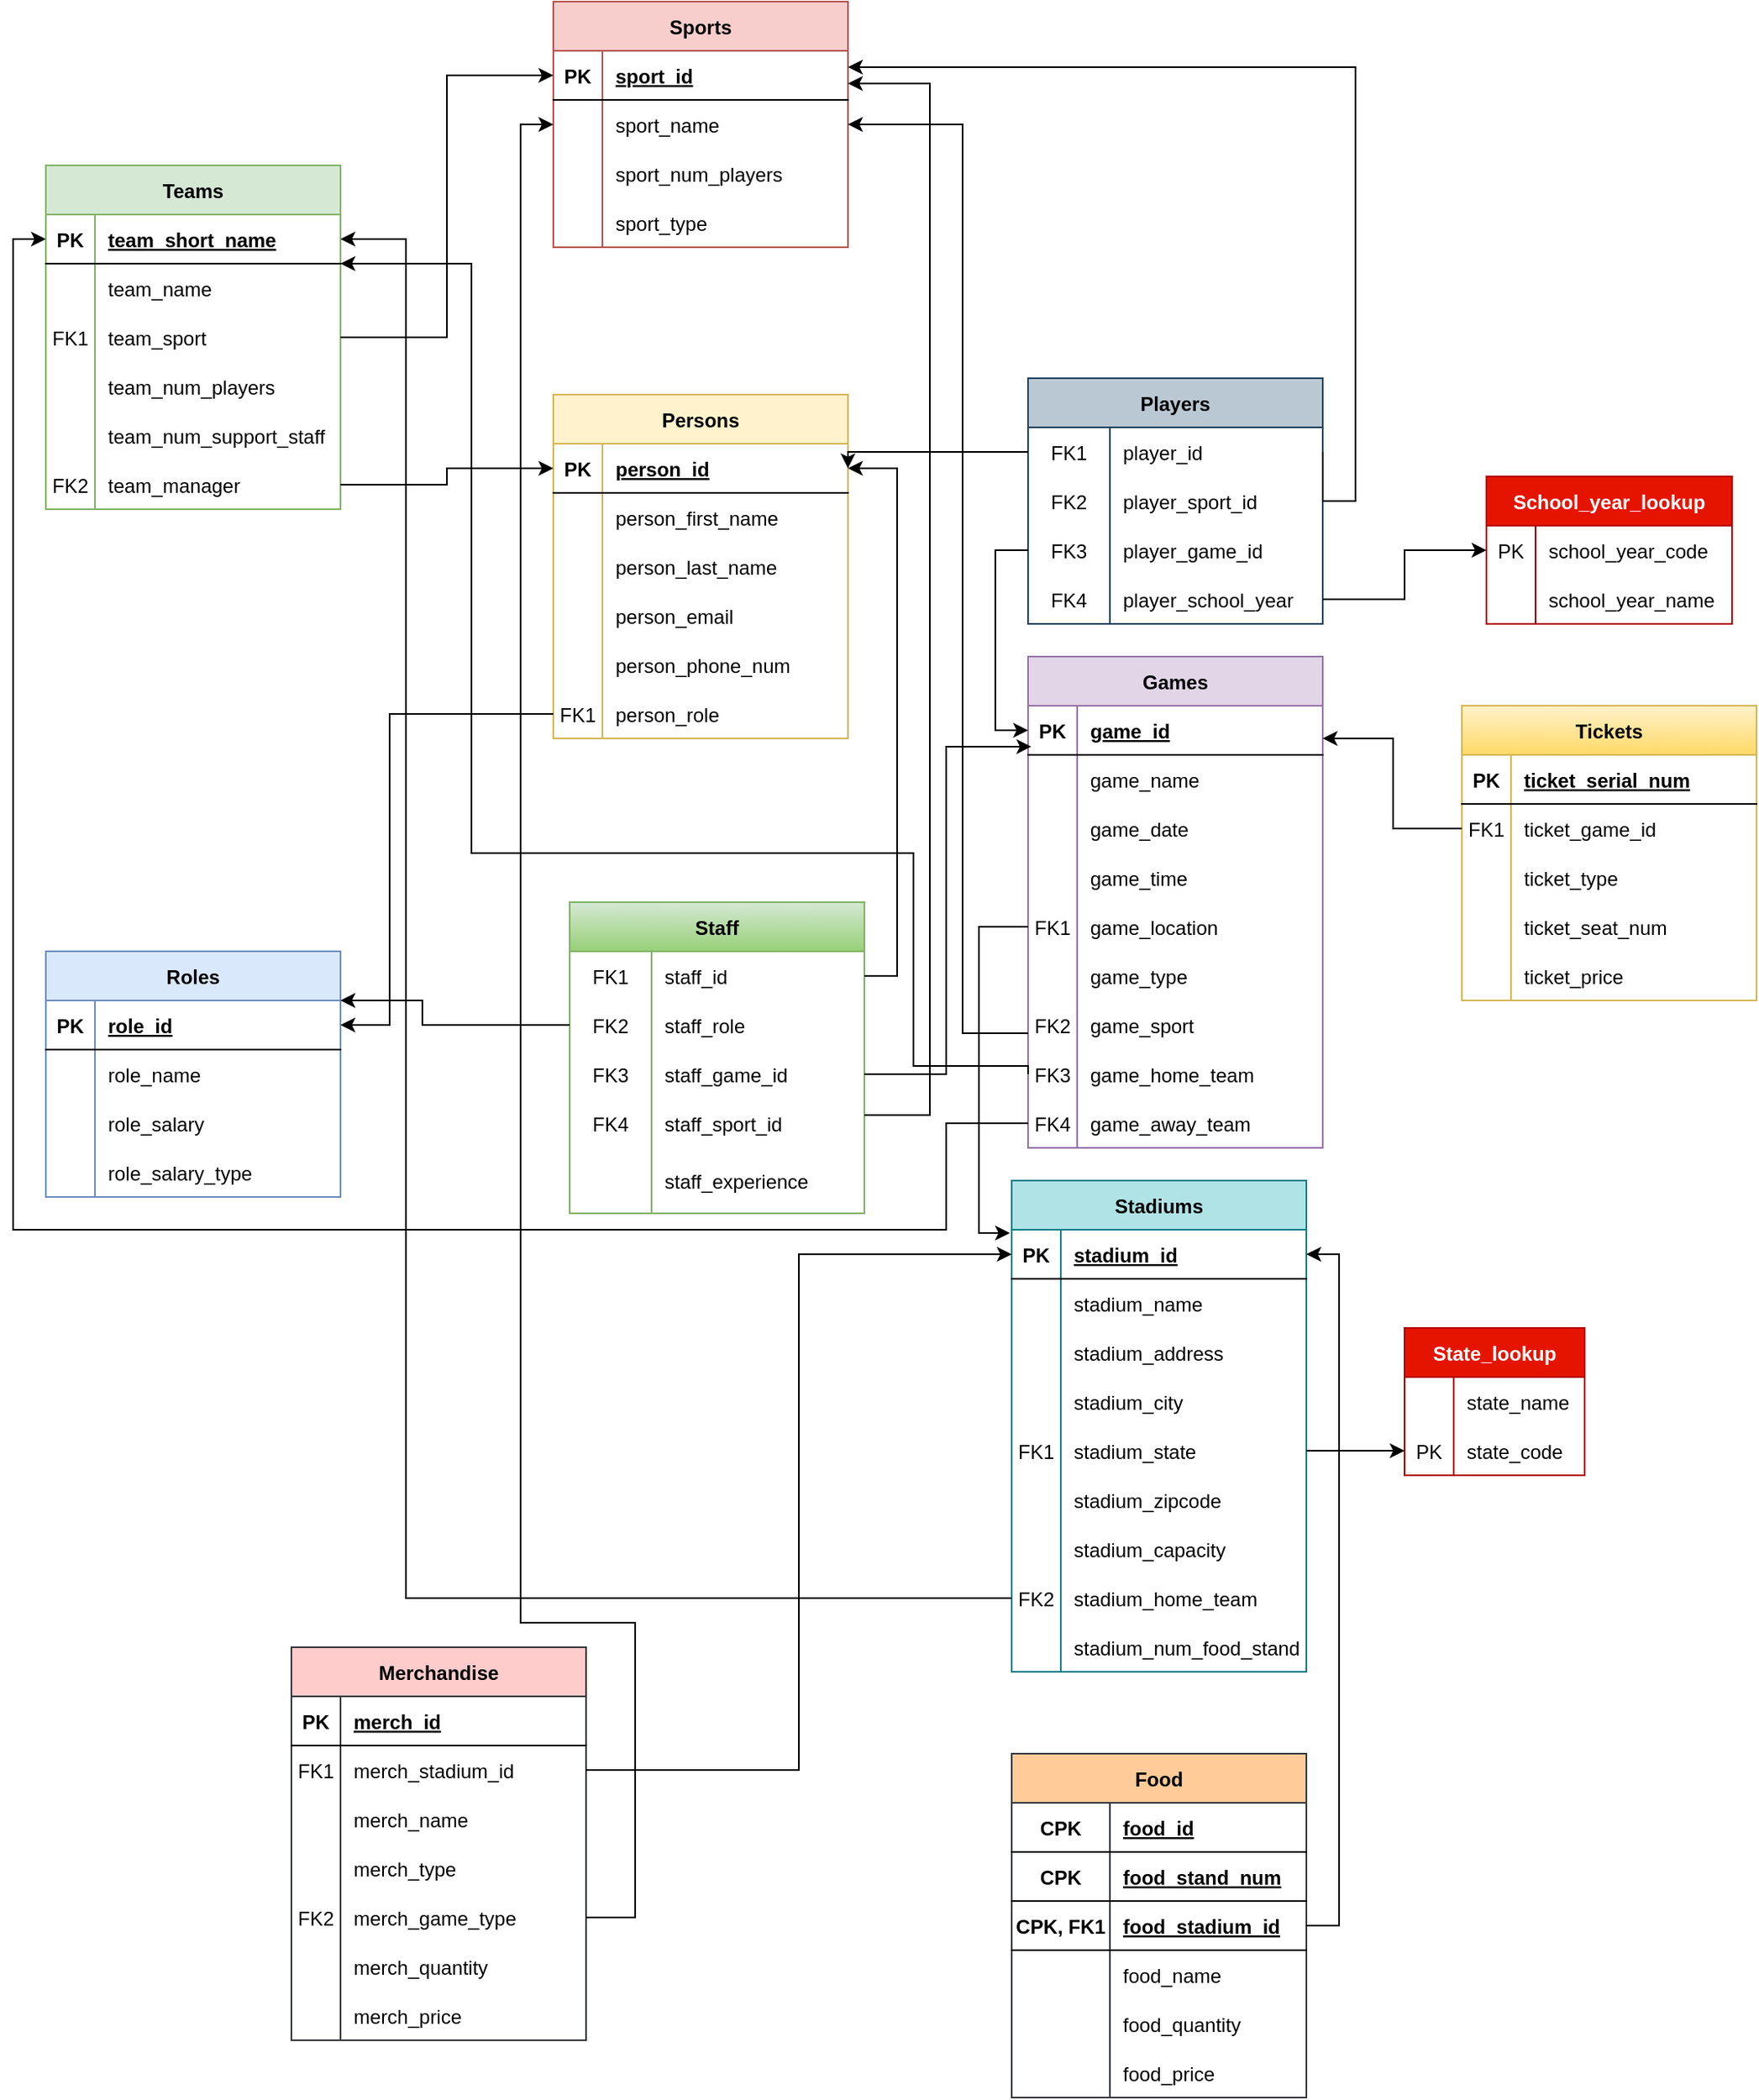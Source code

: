 <mxfile version="20.8.16" type="device"><diagram id="C5RBs43oDa-KdzZeNtuy" name="Page-1"><mxGraphModel dx="1643" dy="2286" grid="1" gridSize="10" guides="1" tooltips="1" connect="1" arrows="1" fold="1" page="1" pageScale="1" pageWidth="827" pageHeight="1169" math="0" shadow="0"><root><mxCell id="WIyWlLk6GJQsqaUBKTNV-0"/><mxCell id="WIyWlLk6GJQsqaUBKTNV-1" parent="WIyWlLk6GJQsqaUBKTNV-0"/><mxCell id="bK8FzxVZY1USyznc9s_K-12" value="Teams" style="shape=table;startSize=30;container=1;collapsible=1;childLayout=tableLayout;fixedRows=1;rowLines=0;fontStyle=1;align=center;resizeLast=1;fillColor=#d5e8d4;strokeColor=#82b366;" parent="WIyWlLk6GJQsqaUBKTNV-1" vertex="1"><mxGeometry x="390" y="-560" width="180" height="210" as="geometry"/></mxCell><mxCell id="bK8FzxVZY1USyznc9s_K-13" value="" style="shape=tableRow;horizontal=0;startSize=0;swimlaneHead=0;swimlaneBody=0;fillColor=none;collapsible=0;dropTarget=0;points=[[0,0.5],[1,0.5]];portConstraint=eastwest;top=0;left=0;right=0;bottom=1;" parent="bK8FzxVZY1USyznc9s_K-12" vertex="1"><mxGeometry y="30" width="180" height="30" as="geometry"/></mxCell><mxCell id="bK8FzxVZY1USyznc9s_K-14" value="PK" style="shape=partialRectangle;connectable=0;fillColor=none;top=0;left=0;bottom=0;right=0;fontStyle=1;overflow=hidden;" parent="bK8FzxVZY1USyznc9s_K-13" vertex="1"><mxGeometry width="30" height="30" as="geometry"><mxRectangle width="30" height="30" as="alternateBounds"/></mxGeometry></mxCell><mxCell id="bK8FzxVZY1USyznc9s_K-15" value="team_short_name" style="shape=partialRectangle;connectable=0;fillColor=none;top=0;left=0;bottom=0;right=0;align=left;spacingLeft=6;fontStyle=5;overflow=hidden;" parent="bK8FzxVZY1USyznc9s_K-13" vertex="1"><mxGeometry x="30" width="150" height="30" as="geometry"><mxRectangle width="150" height="30" as="alternateBounds"/></mxGeometry></mxCell><mxCell id="bK8FzxVZY1USyznc9s_K-256" value="" style="shape=tableRow;horizontal=0;startSize=0;swimlaneHead=0;swimlaneBody=0;fillColor=none;collapsible=0;dropTarget=0;points=[[0,0.5],[1,0.5]];portConstraint=eastwest;top=0;left=0;right=0;bottom=0;" parent="bK8FzxVZY1USyznc9s_K-12" vertex="1"><mxGeometry y="60" width="180" height="30" as="geometry"/></mxCell><mxCell id="bK8FzxVZY1USyznc9s_K-257" value="" style="shape=partialRectangle;connectable=0;fillColor=none;top=0;left=0;bottom=0;right=0;editable=1;overflow=hidden;" parent="bK8FzxVZY1USyznc9s_K-256" vertex="1"><mxGeometry width="30" height="30" as="geometry"><mxRectangle width="30" height="30" as="alternateBounds"/></mxGeometry></mxCell><mxCell id="bK8FzxVZY1USyznc9s_K-258" value="team_name" style="shape=partialRectangle;connectable=0;fillColor=none;top=0;left=0;bottom=0;right=0;align=left;spacingLeft=6;overflow=hidden;" parent="bK8FzxVZY1USyznc9s_K-256" vertex="1"><mxGeometry x="30" width="150" height="30" as="geometry"><mxRectangle width="150" height="30" as="alternateBounds"/></mxGeometry></mxCell><mxCell id="bK8FzxVZY1USyznc9s_K-16" value="" style="shape=tableRow;horizontal=0;startSize=0;swimlaneHead=0;swimlaneBody=0;fillColor=none;collapsible=0;dropTarget=0;points=[[0,0.5],[1,0.5]];portConstraint=eastwest;top=0;left=0;right=0;bottom=0;" parent="bK8FzxVZY1USyznc9s_K-12" vertex="1"><mxGeometry y="90" width="180" height="30" as="geometry"/></mxCell><mxCell id="bK8FzxVZY1USyznc9s_K-17" value="FK1" style="shape=partialRectangle;connectable=0;fillColor=none;top=0;left=0;bottom=0;right=0;editable=1;overflow=hidden;" parent="bK8FzxVZY1USyznc9s_K-16" vertex="1"><mxGeometry width="30" height="30" as="geometry"><mxRectangle width="30" height="30" as="alternateBounds"/></mxGeometry></mxCell><mxCell id="bK8FzxVZY1USyznc9s_K-18" value="team_sport" style="shape=partialRectangle;connectable=0;fillColor=none;top=0;left=0;bottom=0;right=0;align=left;spacingLeft=6;overflow=hidden;" parent="bK8FzxVZY1USyznc9s_K-16" vertex="1"><mxGeometry x="30" width="150" height="30" as="geometry"><mxRectangle width="150" height="30" as="alternateBounds"/></mxGeometry></mxCell><mxCell id="bK8FzxVZY1USyznc9s_K-19" value="" style="shape=tableRow;horizontal=0;startSize=0;swimlaneHead=0;swimlaneBody=0;fillColor=none;collapsible=0;dropTarget=0;points=[[0,0.5],[1,0.5]];portConstraint=eastwest;top=0;left=0;right=0;bottom=0;" parent="bK8FzxVZY1USyznc9s_K-12" vertex="1"><mxGeometry y="120" width="180" height="30" as="geometry"/></mxCell><mxCell id="bK8FzxVZY1USyznc9s_K-20" value="" style="shape=partialRectangle;connectable=0;fillColor=none;top=0;left=0;bottom=0;right=0;editable=1;overflow=hidden;" parent="bK8FzxVZY1USyznc9s_K-19" vertex="1"><mxGeometry width="30" height="30" as="geometry"><mxRectangle width="30" height="30" as="alternateBounds"/></mxGeometry></mxCell><mxCell id="bK8FzxVZY1USyznc9s_K-21" value="team_num_players" style="shape=partialRectangle;connectable=0;fillColor=none;top=0;left=0;bottom=0;right=0;align=left;spacingLeft=6;overflow=hidden;" parent="bK8FzxVZY1USyznc9s_K-19" vertex="1"><mxGeometry x="30" width="150" height="30" as="geometry"><mxRectangle width="150" height="30" as="alternateBounds"/></mxGeometry></mxCell><mxCell id="bK8FzxVZY1USyznc9s_K-22" value="" style="shape=tableRow;horizontal=0;startSize=0;swimlaneHead=0;swimlaneBody=0;fillColor=none;collapsible=0;dropTarget=0;points=[[0,0.5],[1,0.5]];portConstraint=eastwest;top=0;left=0;right=0;bottom=0;" parent="bK8FzxVZY1USyznc9s_K-12" vertex="1"><mxGeometry y="150" width="180" height="30" as="geometry"/></mxCell><mxCell id="bK8FzxVZY1USyznc9s_K-23" value="" style="shape=partialRectangle;connectable=0;fillColor=none;top=0;left=0;bottom=0;right=0;editable=1;overflow=hidden;" parent="bK8FzxVZY1USyznc9s_K-22" vertex="1"><mxGeometry width="30" height="30" as="geometry"><mxRectangle width="30" height="30" as="alternateBounds"/></mxGeometry></mxCell><mxCell id="bK8FzxVZY1USyznc9s_K-24" value="team_num_support_staff" style="shape=partialRectangle;connectable=0;fillColor=none;top=0;left=0;bottom=0;right=0;align=left;spacingLeft=6;overflow=hidden;" parent="bK8FzxVZY1USyznc9s_K-22" vertex="1"><mxGeometry x="30" width="150" height="30" as="geometry"><mxRectangle width="150" height="30" as="alternateBounds"/></mxGeometry></mxCell><mxCell id="bK8FzxVZY1USyznc9s_K-38" value="" style="shape=tableRow;horizontal=0;startSize=0;swimlaneHead=0;swimlaneBody=0;fillColor=none;collapsible=0;dropTarget=0;points=[[0,0.5],[1,0.5]];portConstraint=eastwest;top=0;left=0;right=0;bottom=0;" parent="bK8FzxVZY1USyznc9s_K-12" vertex="1"><mxGeometry y="180" width="180" height="30" as="geometry"/></mxCell><mxCell id="bK8FzxVZY1USyznc9s_K-39" value="FK2" style="shape=partialRectangle;connectable=0;fillColor=none;top=0;left=0;bottom=0;right=0;editable=1;overflow=hidden;" parent="bK8FzxVZY1USyznc9s_K-38" vertex="1"><mxGeometry width="30" height="30" as="geometry"><mxRectangle width="30" height="30" as="alternateBounds"/></mxGeometry></mxCell><mxCell id="bK8FzxVZY1USyznc9s_K-40" value="team_manager" style="shape=partialRectangle;connectable=0;fillColor=none;top=0;left=0;bottom=0;right=0;align=left;spacingLeft=6;overflow=hidden;" parent="bK8FzxVZY1USyznc9s_K-38" vertex="1"><mxGeometry x="30" width="150" height="30" as="geometry"><mxRectangle width="150" height="30" as="alternateBounds"/></mxGeometry></mxCell><mxCell id="bK8FzxVZY1USyznc9s_K-41" value="Persons" style="shape=table;startSize=30;container=1;collapsible=1;childLayout=tableLayout;fixedRows=1;rowLines=0;fontStyle=1;align=center;resizeLast=1;fillColor=#fff2cc;strokeColor=#d6b656;" parent="WIyWlLk6GJQsqaUBKTNV-1" vertex="1"><mxGeometry x="700" y="-420" width="180" height="210" as="geometry"/></mxCell><mxCell id="bK8FzxVZY1USyznc9s_K-42" value="" style="shape=tableRow;horizontal=0;startSize=0;swimlaneHead=0;swimlaneBody=0;fillColor=none;collapsible=0;dropTarget=0;points=[[0,0.5],[1,0.5]];portConstraint=eastwest;top=0;left=0;right=0;bottom=1;" parent="bK8FzxVZY1USyznc9s_K-41" vertex="1"><mxGeometry y="30" width="180" height="30" as="geometry"/></mxCell><mxCell id="bK8FzxVZY1USyznc9s_K-43" value="PK" style="shape=partialRectangle;connectable=0;fillColor=none;top=0;left=0;bottom=0;right=0;fontStyle=1;overflow=hidden;" parent="bK8FzxVZY1USyznc9s_K-42" vertex="1"><mxGeometry width="30" height="30" as="geometry"><mxRectangle width="30" height="30" as="alternateBounds"/></mxGeometry></mxCell><mxCell id="bK8FzxVZY1USyznc9s_K-44" value="person_id" style="shape=partialRectangle;connectable=0;fillColor=none;top=0;left=0;bottom=0;right=0;align=left;spacingLeft=6;fontStyle=5;overflow=hidden;" parent="bK8FzxVZY1USyznc9s_K-42" vertex="1"><mxGeometry x="30" width="150" height="30" as="geometry"><mxRectangle width="150" height="30" as="alternateBounds"/></mxGeometry></mxCell><mxCell id="bK8FzxVZY1USyznc9s_K-45" value="" style="shape=tableRow;horizontal=0;startSize=0;swimlaneHead=0;swimlaneBody=0;fillColor=none;collapsible=0;dropTarget=0;points=[[0,0.5],[1,0.5]];portConstraint=eastwest;top=0;left=0;right=0;bottom=0;" parent="bK8FzxVZY1USyznc9s_K-41" vertex="1"><mxGeometry y="60" width="180" height="30" as="geometry"/></mxCell><mxCell id="bK8FzxVZY1USyznc9s_K-46" value="" style="shape=partialRectangle;connectable=0;fillColor=none;top=0;left=0;bottom=0;right=0;editable=1;overflow=hidden;" parent="bK8FzxVZY1USyznc9s_K-45" vertex="1"><mxGeometry width="30" height="30" as="geometry"><mxRectangle width="30" height="30" as="alternateBounds"/></mxGeometry></mxCell><mxCell id="bK8FzxVZY1USyznc9s_K-47" value="person_first_name" style="shape=partialRectangle;connectable=0;fillColor=none;top=0;left=0;bottom=0;right=0;align=left;spacingLeft=6;overflow=hidden;" parent="bK8FzxVZY1USyznc9s_K-45" vertex="1"><mxGeometry x="30" width="150" height="30" as="geometry"><mxRectangle width="150" height="30" as="alternateBounds"/></mxGeometry></mxCell><mxCell id="bK8FzxVZY1USyznc9s_K-48" value="" style="shape=tableRow;horizontal=0;startSize=0;swimlaneHead=0;swimlaneBody=0;fillColor=none;collapsible=0;dropTarget=0;points=[[0,0.5],[1,0.5]];portConstraint=eastwest;top=0;left=0;right=0;bottom=0;" parent="bK8FzxVZY1USyznc9s_K-41" vertex="1"><mxGeometry y="90" width="180" height="30" as="geometry"/></mxCell><mxCell id="bK8FzxVZY1USyznc9s_K-49" value="" style="shape=partialRectangle;connectable=0;fillColor=none;top=0;left=0;bottom=0;right=0;editable=1;overflow=hidden;" parent="bK8FzxVZY1USyznc9s_K-48" vertex="1"><mxGeometry width="30" height="30" as="geometry"><mxRectangle width="30" height="30" as="alternateBounds"/></mxGeometry></mxCell><mxCell id="bK8FzxVZY1USyznc9s_K-50" value="person_last_name" style="shape=partialRectangle;connectable=0;fillColor=none;top=0;left=0;bottom=0;right=0;align=left;spacingLeft=6;overflow=hidden;" parent="bK8FzxVZY1USyznc9s_K-48" vertex="1"><mxGeometry x="30" width="150" height="30" as="geometry"><mxRectangle width="150" height="30" as="alternateBounds"/></mxGeometry></mxCell><mxCell id="bK8FzxVZY1USyznc9s_K-51" value="" style="shape=tableRow;horizontal=0;startSize=0;swimlaneHead=0;swimlaneBody=0;fillColor=none;collapsible=0;dropTarget=0;points=[[0,0.5],[1,0.5]];portConstraint=eastwest;top=0;left=0;right=0;bottom=0;" parent="bK8FzxVZY1USyznc9s_K-41" vertex="1"><mxGeometry y="120" width="180" height="30" as="geometry"/></mxCell><mxCell id="bK8FzxVZY1USyznc9s_K-52" value="" style="shape=partialRectangle;connectable=0;fillColor=none;top=0;left=0;bottom=0;right=0;editable=1;overflow=hidden;" parent="bK8FzxVZY1USyznc9s_K-51" vertex="1"><mxGeometry width="30" height="30" as="geometry"><mxRectangle width="30" height="30" as="alternateBounds"/></mxGeometry></mxCell><mxCell id="bK8FzxVZY1USyznc9s_K-53" value="person_email" style="shape=partialRectangle;connectable=0;fillColor=none;top=0;left=0;bottom=0;right=0;align=left;spacingLeft=6;overflow=hidden;" parent="bK8FzxVZY1USyznc9s_K-51" vertex="1"><mxGeometry x="30" width="150" height="30" as="geometry"><mxRectangle width="150" height="30" as="alternateBounds"/></mxGeometry></mxCell><mxCell id="bK8FzxVZY1USyznc9s_K-54" value="" style="shape=tableRow;horizontal=0;startSize=0;swimlaneHead=0;swimlaneBody=0;fillColor=none;collapsible=0;dropTarget=0;points=[[0,0.5],[1,0.5]];portConstraint=eastwest;top=0;left=0;right=0;bottom=0;" parent="bK8FzxVZY1USyznc9s_K-41" vertex="1"><mxGeometry y="150" width="180" height="30" as="geometry"/></mxCell><mxCell id="bK8FzxVZY1USyznc9s_K-55" value="" style="shape=partialRectangle;connectable=0;fillColor=none;top=0;left=0;bottom=0;right=0;editable=1;overflow=hidden;" parent="bK8FzxVZY1USyznc9s_K-54" vertex="1"><mxGeometry width="30" height="30" as="geometry"><mxRectangle width="30" height="30" as="alternateBounds"/></mxGeometry></mxCell><mxCell id="bK8FzxVZY1USyznc9s_K-56" value="person_phone_num" style="shape=partialRectangle;connectable=0;fillColor=none;top=0;left=0;bottom=0;right=0;align=left;spacingLeft=6;overflow=hidden;" parent="bK8FzxVZY1USyznc9s_K-54" vertex="1"><mxGeometry x="30" width="150" height="30" as="geometry"><mxRectangle width="150" height="30" as="alternateBounds"/></mxGeometry></mxCell><mxCell id="bK8FzxVZY1USyznc9s_K-59" value="" style="shape=tableRow;horizontal=0;startSize=0;swimlaneHead=0;swimlaneBody=0;fillColor=none;collapsible=0;dropTarget=0;points=[[0,0.5],[1,0.5]];portConstraint=eastwest;top=0;left=0;right=0;bottom=0;" parent="bK8FzxVZY1USyznc9s_K-41" vertex="1"><mxGeometry y="180" width="180" height="30" as="geometry"/></mxCell><mxCell id="bK8FzxVZY1USyznc9s_K-60" value="FK1" style="shape=partialRectangle;connectable=0;fillColor=none;top=0;left=0;bottom=0;right=0;editable=1;overflow=hidden;" parent="bK8FzxVZY1USyznc9s_K-59" vertex="1"><mxGeometry width="30" height="30" as="geometry"><mxRectangle width="30" height="30" as="alternateBounds"/></mxGeometry></mxCell><mxCell id="bK8FzxVZY1USyznc9s_K-61" value="person_role" style="shape=partialRectangle;connectable=0;fillColor=none;top=0;left=0;bottom=0;right=0;align=left;spacingLeft=6;overflow=hidden;" parent="bK8FzxVZY1USyznc9s_K-59" vertex="1"><mxGeometry x="30" width="150" height="30" as="geometry"><mxRectangle width="150" height="30" as="alternateBounds"/></mxGeometry></mxCell><mxCell id="bK8FzxVZY1USyznc9s_K-62" value="Sports" style="shape=table;startSize=30;container=1;collapsible=1;childLayout=tableLayout;fixedRows=1;rowLines=0;fontStyle=1;align=center;resizeLast=1;fillColor=#f8cecc;strokeColor=#b85450;" parent="WIyWlLk6GJQsqaUBKTNV-1" vertex="1"><mxGeometry x="700" y="-660" width="180" height="150" as="geometry"/></mxCell><mxCell id="bK8FzxVZY1USyznc9s_K-63" value="" style="shape=tableRow;horizontal=0;startSize=0;swimlaneHead=0;swimlaneBody=0;fillColor=none;collapsible=0;dropTarget=0;points=[[0,0.5],[1,0.5]];portConstraint=eastwest;top=0;left=0;right=0;bottom=1;" parent="bK8FzxVZY1USyznc9s_K-62" vertex="1"><mxGeometry y="30" width="180" height="30" as="geometry"/></mxCell><mxCell id="bK8FzxVZY1USyznc9s_K-64" value="PK" style="shape=partialRectangle;connectable=0;fillColor=none;top=0;left=0;bottom=0;right=0;fontStyle=1;overflow=hidden;" parent="bK8FzxVZY1USyznc9s_K-63" vertex="1"><mxGeometry width="30" height="30" as="geometry"><mxRectangle width="30" height="30" as="alternateBounds"/></mxGeometry></mxCell><mxCell id="bK8FzxVZY1USyznc9s_K-65" value="sport_id" style="shape=partialRectangle;connectable=0;fillColor=none;top=0;left=0;bottom=0;right=0;align=left;spacingLeft=6;fontStyle=5;overflow=hidden;" parent="bK8FzxVZY1USyznc9s_K-63" vertex="1"><mxGeometry x="30" width="150" height="30" as="geometry"><mxRectangle width="150" height="30" as="alternateBounds"/></mxGeometry></mxCell><mxCell id="bK8FzxVZY1USyznc9s_K-66" value="" style="shape=tableRow;horizontal=0;startSize=0;swimlaneHead=0;swimlaneBody=0;fillColor=none;collapsible=0;dropTarget=0;points=[[0,0.5],[1,0.5]];portConstraint=eastwest;top=0;left=0;right=0;bottom=0;" parent="bK8FzxVZY1USyznc9s_K-62" vertex="1"><mxGeometry y="60" width="180" height="30" as="geometry"/></mxCell><mxCell id="bK8FzxVZY1USyznc9s_K-67" value="" style="shape=partialRectangle;connectable=0;fillColor=none;top=0;left=0;bottom=0;right=0;editable=1;overflow=hidden;" parent="bK8FzxVZY1USyznc9s_K-66" vertex="1"><mxGeometry width="30" height="30" as="geometry"><mxRectangle width="30" height="30" as="alternateBounds"/></mxGeometry></mxCell><mxCell id="bK8FzxVZY1USyznc9s_K-68" value="sport_name" style="shape=partialRectangle;connectable=0;fillColor=none;top=0;left=0;bottom=0;right=0;align=left;spacingLeft=6;overflow=hidden;" parent="bK8FzxVZY1USyznc9s_K-66" vertex="1"><mxGeometry x="30" width="150" height="30" as="geometry"><mxRectangle width="150" height="30" as="alternateBounds"/></mxGeometry></mxCell><mxCell id="bK8FzxVZY1USyznc9s_K-69" value="" style="shape=tableRow;horizontal=0;startSize=0;swimlaneHead=0;swimlaneBody=0;fillColor=none;collapsible=0;dropTarget=0;points=[[0,0.5],[1,0.5]];portConstraint=eastwest;top=0;left=0;right=0;bottom=0;" parent="bK8FzxVZY1USyznc9s_K-62" vertex="1"><mxGeometry y="90" width="180" height="30" as="geometry"/></mxCell><mxCell id="bK8FzxVZY1USyznc9s_K-70" value="" style="shape=partialRectangle;connectable=0;fillColor=none;top=0;left=0;bottom=0;right=0;editable=1;overflow=hidden;" parent="bK8FzxVZY1USyznc9s_K-69" vertex="1"><mxGeometry width="30" height="30" as="geometry"><mxRectangle width="30" height="30" as="alternateBounds"/></mxGeometry></mxCell><mxCell id="bK8FzxVZY1USyznc9s_K-71" value="sport_num_players" style="shape=partialRectangle;connectable=0;fillColor=none;top=0;left=0;bottom=0;right=0;align=left;spacingLeft=6;overflow=hidden;" parent="bK8FzxVZY1USyznc9s_K-69" vertex="1"><mxGeometry x="30" width="150" height="30" as="geometry"><mxRectangle width="150" height="30" as="alternateBounds"/></mxGeometry></mxCell><mxCell id="bK8FzxVZY1USyznc9s_K-72" value="" style="shape=tableRow;horizontal=0;startSize=0;swimlaneHead=0;swimlaneBody=0;fillColor=none;collapsible=0;dropTarget=0;points=[[0,0.5],[1,0.5]];portConstraint=eastwest;top=0;left=0;right=0;bottom=0;" parent="bK8FzxVZY1USyznc9s_K-62" vertex="1"><mxGeometry y="120" width="180" height="30" as="geometry"/></mxCell><mxCell id="bK8FzxVZY1USyznc9s_K-73" value="" style="shape=partialRectangle;connectable=0;fillColor=none;top=0;left=0;bottom=0;right=0;editable=1;overflow=hidden;" parent="bK8FzxVZY1USyznc9s_K-72" vertex="1"><mxGeometry width="30" height="30" as="geometry"><mxRectangle width="30" height="30" as="alternateBounds"/></mxGeometry></mxCell><mxCell id="bK8FzxVZY1USyznc9s_K-74" value="sport_type" style="shape=partialRectangle;connectable=0;fillColor=none;top=0;left=0;bottom=0;right=0;align=left;spacingLeft=6;overflow=hidden;" parent="bK8FzxVZY1USyznc9s_K-72" vertex="1"><mxGeometry x="30" width="150" height="30" as="geometry"><mxRectangle width="150" height="30" as="alternateBounds"/></mxGeometry></mxCell><mxCell id="bK8FzxVZY1USyznc9s_K-75" value="Games" style="shape=table;startSize=30;container=1;collapsible=1;childLayout=tableLayout;fixedRows=1;rowLines=0;fontStyle=1;align=center;resizeLast=1;fillColor=#e1d5e7;strokeColor=#9673a6;" parent="WIyWlLk6GJQsqaUBKTNV-1" vertex="1"><mxGeometry x="990" y="-260" width="180" height="300" as="geometry"/></mxCell><mxCell id="bK8FzxVZY1USyznc9s_K-76" value="" style="shape=tableRow;horizontal=0;startSize=0;swimlaneHead=0;swimlaneBody=0;fillColor=none;collapsible=0;dropTarget=0;points=[[0,0.5],[1,0.5]];portConstraint=eastwest;top=0;left=0;right=0;bottom=1;" parent="bK8FzxVZY1USyznc9s_K-75" vertex="1"><mxGeometry y="30" width="180" height="30" as="geometry"/></mxCell><mxCell id="bK8FzxVZY1USyznc9s_K-77" value="PK" style="shape=partialRectangle;connectable=0;fillColor=none;top=0;left=0;bottom=0;right=0;fontStyle=1;overflow=hidden;" parent="bK8FzxVZY1USyznc9s_K-76" vertex="1"><mxGeometry width="30" height="30" as="geometry"><mxRectangle width="30" height="30" as="alternateBounds"/></mxGeometry></mxCell><mxCell id="bK8FzxVZY1USyznc9s_K-78" value="game_id" style="shape=partialRectangle;connectable=0;fillColor=none;top=0;left=0;bottom=0;right=0;align=left;spacingLeft=6;fontStyle=5;overflow=hidden;" parent="bK8FzxVZY1USyznc9s_K-76" vertex="1"><mxGeometry x="30" width="150" height="30" as="geometry"><mxRectangle width="150" height="30" as="alternateBounds"/></mxGeometry></mxCell><mxCell id="bK8FzxVZY1USyznc9s_K-79" value="" style="shape=tableRow;horizontal=0;startSize=0;swimlaneHead=0;swimlaneBody=0;fillColor=none;collapsible=0;dropTarget=0;points=[[0,0.5],[1,0.5]];portConstraint=eastwest;top=0;left=0;right=0;bottom=0;" parent="bK8FzxVZY1USyznc9s_K-75" vertex="1"><mxGeometry y="60" width="180" height="30" as="geometry"/></mxCell><mxCell id="bK8FzxVZY1USyznc9s_K-80" value="" style="shape=partialRectangle;connectable=0;fillColor=none;top=0;left=0;bottom=0;right=0;editable=1;overflow=hidden;" parent="bK8FzxVZY1USyznc9s_K-79" vertex="1"><mxGeometry width="30" height="30" as="geometry"><mxRectangle width="30" height="30" as="alternateBounds"/></mxGeometry></mxCell><mxCell id="bK8FzxVZY1USyznc9s_K-81" value="game_name" style="shape=partialRectangle;connectable=0;fillColor=none;top=0;left=0;bottom=0;right=0;align=left;spacingLeft=6;overflow=hidden;" parent="bK8FzxVZY1USyznc9s_K-79" vertex="1"><mxGeometry x="30" width="150" height="30" as="geometry"><mxRectangle width="150" height="30" as="alternateBounds"/></mxGeometry></mxCell><mxCell id="bK8FzxVZY1USyznc9s_K-82" value="" style="shape=tableRow;horizontal=0;startSize=0;swimlaneHead=0;swimlaneBody=0;fillColor=none;collapsible=0;dropTarget=0;points=[[0,0.5],[1,0.5]];portConstraint=eastwest;top=0;left=0;right=0;bottom=0;" parent="bK8FzxVZY1USyznc9s_K-75" vertex="1"><mxGeometry y="90" width="180" height="30" as="geometry"/></mxCell><mxCell id="bK8FzxVZY1USyznc9s_K-83" value="" style="shape=partialRectangle;connectable=0;fillColor=none;top=0;left=0;bottom=0;right=0;editable=1;overflow=hidden;" parent="bK8FzxVZY1USyznc9s_K-82" vertex="1"><mxGeometry width="30" height="30" as="geometry"><mxRectangle width="30" height="30" as="alternateBounds"/></mxGeometry></mxCell><mxCell id="bK8FzxVZY1USyznc9s_K-84" value="game_date" style="shape=partialRectangle;connectable=0;fillColor=none;top=0;left=0;bottom=0;right=0;align=left;spacingLeft=6;overflow=hidden;" parent="bK8FzxVZY1USyznc9s_K-82" vertex="1"><mxGeometry x="30" width="150" height="30" as="geometry"><mxRectangle width="150" height="30" as="alternateBounds"/></mxGeometry></mxCell><mxCell id="bK8FzxVZY1USyznc9s_K-85" value="" style="shape=tableRow;horizontal=0;startSize=0;swimlaneHead=0;swimlaneBody=0;fillColor=none;collapsible=0;dropTarget=0;points=[[0,0.5],[1,0.5]];portConstraint=eastwest;top=0;left=0;right=0;bottom=0;" parent="bK8FzxVZY1USyznc9s_K-75" vertex="1"><mxGeometry y="120" width="180" height="30" as="geometry"/></mxCell><mxCell id="bK8FzxVZY1USyznc9s_K-86" value="" style="shape=partialRectangle;connectable=0;fillColor=none;top=0;left=0;bottom=0;right=0;editable=1;overflow=hidden;" parent="bK8FzxVZY1USyznc9s_K-85" vertex="1"><mxGeometry width="30" height="30" as="geometry"><mxRectangle width="30" height="30" as="alternateBounds"/></mxGeometry></mxCell><mxCell id="bK8FzxVZY1USyznc9s_K-87" value="game_time" style="shape=partialRectangle;connectable=0;fillColor=none;top=0;left=0;bottom=0;right=0;align=left;spacingLeft=6;overflow=hidden;" parent="bK8FzxVZY1USyznc9s_K-85" vertex="1"><mxGeometry x="30" width="150" height="30" as="geometry"><mxRectangle width="150" height="30" as="alternateBounds"/></mxGeometry></mxCell><mxCell id="bK8FzxVZY1USyznc9s_K-88" value="" style="shape=tableRow;horizontal=0;startSize=0;swimlaneHead=0;swimlaneBody=0;fillColor=none;collapsible=0;dropTarget=0;points=[[0,0.5],[1,0.5]];portConstraint=eastwest;top=0;left=0;right=0;bottom=0;" parent="bK8FzxVZY1USyznc9s_K-75" vertex="1"><mxGeometry y="150" width="180" height="30" as="geometry"/></mxCell><mxCell id="bK8FzxVZY1USyznc9s_K-89" value="FK1" style="shape=partialRectangle;connectable=0;fillColor=none;top=0;left=0;bottom=0;right=0;editable=1;overflow=hidden;" parent="bK8FzxVZY1USyznc9s_K-88" vertex="1"><mxGeometry width="30" height="30" as="geometry"><mxRectangle width="30" height="30" as="alternateBounds"/></mxGeometry></mxCell><mxCell id="bK8FzxVZY1USyznc9s_K-90" value="game_location" style="shape=partialRectangle;connectable=0;fillColor=none;top=0;left=0;bottom=0;right=0;align=left;spacingLeft=6;overflow=hidden;" parent="bK8FzxVZY1USyznc9s_K-88" vertex="1"><mxGeometry x="30" width="150" height="30" as="geometry"><mxRectangle width="150" height="30" as="alternateBounds"/></mxGeometry></mxCell><mxCell id="bK8FzxVZY1USyznc9s_K-91" value="" style="shape=tableRow;horizontal=0;startSize=0;swimlaneHead=0;swimlaneBody=0;fillColor=none;collapsible=0;dropTarget=0;points=[[0,0.5],[1,0.5]];portConstraint=eastwest;top=0;left=0;right=0;bottom=0;" parent="bK8FzxVZY1USyznc9s_K-75" vertex="1"><mxGeometry y="180" width="180" height="30" as="geometry"/></mxCell><mxCell id="bK8FzxVZY1USyznc9s_K-92" value="" style="shape=partialRectangle;connectable=0;fillColor=none;top=0;left=0;bottom=0;right=0;editable=1;overflow=hidden;" parent="bK8FzxVZY1USyznc9s_K-91" vertex="1"><mxGeometry width="30" height="30" as="geometry"><mxRectangle width="30" height="30" as="alternateBounds"/></mxGeometry></mxCell><mxCell id="bK8FzxVZY1USyznc9s_K-93" value="game_type" style="shape=partialRectangle;connectable=0;fillColor=none;top=0;left=0;bottom=0;right=0;align=left;spacingLeft=6;overflow=hidden;" parent="bK8FzxVZY1USyznc9s_K-91" vertex="1"><mxGeometry x="30" width="150" height="30" as="geometry"><mxRectangle width="150" height="30" as="alternateBounds"/></mxGeometry></mxCell><mxCell id="_zc1vMCvChqFqKuW4kpO-12" value="" style="shape=tableRow;horizontal=0;startSize=0;swimlaneHead=0;swimlaneBody=0;fillColor=none;collapsible=0;dropTarget=0;points=[[0,0.5],[1,0.5]];portConstraint=eastwest;top=0;left=0;right=0;bottom=0;" parent="bK8FzxVZY1USyznc9s_K-75" vertex="1"><mxGeometry y="210" width="180" height="30" as="geometry"/></mxCell><mxCell id="_zc1vMCvChqFqKuW4kpO-13" value="FK2" style="shape=partialRectangle;connectable=0;fillColor=none;top=0;left=0;bottom=0;right=0;editable=1;overflow=hidden;" parent="_zc1vMCvChqFqKuW4kpO-12" vertex="1"><mxGeometry width="30" height="30" as="geometry"><mxRectangle width="30" height="30" as="alternateBounds"/></mxGeometry></mxCell><mxCell id="_zc1vMCvChqFqKuW4kpO-14" value="game_sport" style="shape=partialRectangle;connectable=0;fillColor=none;top=0;left=0;bottom=0;right=0;align=left;spacingLeft=6;overflow=hidden;" parent="_zc1vMCvChqFqKuW4kpO-12" vertex="1"><mxGeometry x="30" width="150" height="30" as="geometry"><mxRectangle width="150" height="30" as="alternateBounds"/></mxGeometry></mxCell><mxCell id="yreoicSdOl6XQ7mxNOG4-0" value="" style="shape=tableRow;horizontal=0;startSize=0;swimlaneHead=0;swimlaneBody=0;fillColor=none;collapsible=0;dropTarget=0;points=[[0,0.5],[1,0.5]];portConstraint=eastwest;top=0;left=0;right=0;bottom=0;" parent="bK8FzxVZY1USyznc9s_K-75" vertex="1"><mxGeometry y="240" width="180" height="30" as="geometry"/></mxCell><mxCell id="yreoicSdOl6XQ7mxNOG4-1" value="FK3" style="shape=partialRectangle;connectable=0;fillColor=none;top=0;left=0;bottom=0;right=0;editable=1;overflow=hidden;" parent="yreoicSdOl6XQ7mxNOG4-0" vertex="1"><mxGeometry width="30" height="30" as="geometry"><mxRectangle width="30" height="30" as="alternateBounds"/></mxGeometry></mxCell><mxCell id="yreoicSdOl6XQ7mxNOG4-2" value="game_home_team" style="shape=partialRectangle;connectable=0;fillColor=none;top=0;left=0;bottom=0;right=0;align=left;spacingLeft=6;overflow=hidden;" parent="yreoicSdOl6XQ7mxNOG4-0" vertex="1"><mxGeometry x="30" width="150" height="30" as="geometry"><mxRectangle width="150" height="30" as="alternateBounds"/></mxGeometry></mxCell><mxCell id="yreoicSdOl6XQ7mxNOG4-3" value="" style="shape=tableRow;horizontal=0;startSize=0;swimlaneHead=0;swimlaneBody=0;fillColor=none;collapsible=0;dropTarget=0;points=[[0,0.5],[1,0.5]];portConstraint=eastwest;top=0;left=0;right=0;bottom=0;" parent="bK8FzxVZY1USyznc9s_K-75" vertex="1"><mxGeometry y="270" width="180" height="30" as="geometry"/></mxCell><mxCell id="yreoicSdOl6XQ7mxNOG4-4" value="FK4" style="shape=partialRectangle;connectable=0;fillColor=none;top=0;left=0;bottom=0;right=0;editable=1;overflow=hidden;" parent="yreoicSdOl6XQ7mxNOG4-3" vertex="1"><mxGeometry width="30" height="30" as="geometry"><mxRectangle width="30" height="30" as="alternateBounds"/></mxGeometry></mxCell><mxCell id="yreoicSdOl6XQ7mxNOG4-5" value="game_away_team" style="shape=partialRectangle;connectable=0;fillColor=none;top=0;left=0;bottom=0;right=0;align=left;spacingLeft=6;overflow=hidden;" parent="yreoicSdOl6XQ7mxNOG4-3" vertex="1"><mxGeometry x="30" width="150" height="30" as="geometry"><mxRectangle width="150" height="30" as="alternateBounds"/></mxGeometry></mxCell><mxCell id="bK8FzxVZY1USyznc9s_K-94" value="Roles" style="shape=table;startSize=30;container=1;collapsible=1;childLayout=tableLayout;fixedRows=1;rowLines=0;fontStyle=1;align=center;resizeLast=1;fillColor=#dae8fc;strokeColor=#6c8ebf;" parent="WIyWlLk6GJQsqaUBKTNV-1" vertex="1"><mxGeometry x="390" y="-80" width="180" height="150" as="geometry"/></mxCell><mxCell id="bK8FzxVZY1USyznc9s_K-95" value="" style="shape=tableRow;horizontal=0;startSize=0;swimlaneHead=0;swimlaneBody=0;fillColor=none;collapsible=0;dropTarget=0;points=[[0,0.5],[1,0.5]];portConstraint=eastwest;top=0;left=0;right=0;bottom=1;" parent="bK8FzxVZY1USyznc9s_K-94" vertex="1"><mxGeometry y="30" width="180" height="30" as="geometry"/></mxCell><mxCell id="bK8FzxVZY1USyznc9s_K-96" value="PK" style="shape=partialRectangle;connectable=0;fillColor=none;top=0;left=0;bottom=0;right=0;fontStyle=1;overflow=hidden;" parent="bK8FzxVZY1USyznc9s_K-95" vertex="1"><mxGeometry width="30" height="30" as="geometry"><mxRectangle width="30" height="30" as="alternateBounds"/></mxGeometry></mxCell><mxCell id="bK8FzxVZY1USyznc9s_K-97" value="role_id" style="shape=partialRectangle;connectable=0;fillColor=none;top=0;left=0;bottom=0;right=0;align=left;spacingLeft=6;fontStyle=5;overflow=hidden;" parent="bK8FzxVZY1USyznc9s_K-95" vertex="1"><mxGeometry x="30" width="150" height="30" as="geometry"><mxRectangle width="150" height="30" as="alternateBounds"/></mxGeometry></mxCell><mxCell id="bK8FzxVZY1USyznc9s_K-98" value="" style="shape=tableRow;horizontal=0;startSize=0;swimlaneHead=0;swimlaneBody=0;fillColor=none;collapsible=0;dropTarget=0;points=[[0,0.5],[1,0.5]];portConstraint=eastwest;top=0;left=0;right=0;bottom=0;" parent="bK8FzxVZY1USyznc9s_K-94" vertex="1"><mxGeometry y="60" width="180" height="30" as="geometry"/></mxCell><mxCell id="bK8FzxVZY1USyznc9s_K-99" value="" style="shape=partialRectangle;connectable=0;fillColor=none;top=0;left=0;bottom=0;right=0;editable=1;overflow=hidden;" parent="bK8FzxVZY1USyznc9s_K-98" vertex="1"><mxGeometry width="30" height="30" as="geometry"><mxRectangle width="30" height="30" as="alternateBounds"/></mxGeometry></mxCell><mxCell id="bK8FzxVZY1USyznc9s_K-100" value="role_name" style="shape=partialRectangle;connectable=0;fillColor=none;top=0;left=0;bottom=0;right=0;align=left;spacingLeft=6;overflow=hidden;" parent="bK8FzxVZY1USyznc9s_K-98" vertex="1"><mxGeometry x="30" width="150" height="30" as="geometry"><mxRectangle width="150" height="30" as="alternateBounds"/></mxGeometry></mxCell><mxCell id="bK8FzxVZY1USyznc9s_K-101" value="" style="shape=tableRow;horizontal=0;startSize=0;swimlaneHead=0;swimlaneBody=0;fillColor=none;collapsible=0;dropTarget=0;points=[[0,0.5],[1,0.5]];portConstraint=eastwest;top=0;left=0;right=0;bottom=0;" parent="bK8FzxVZY1USyznc9s_K-94" vertex="1"><mxGeometry y="90" width="180" height="30" as="geometry"/></mxCell><mxCell id="bK8FzxVZY1USyznc9s_K-102" value="" style="shape=partialRectangle;connectable=0;fillColor=none;top=0;left=0;bottom=0;right=0;editable=1;overflow=hidden;" parent="bK8FzxVZY1USyznc9s_K-101" vertex="1"><mxGeometry width="30" height="30" as="geometry"><mxRectangle width="30" height="30" as="alternateBounds"/></mxGeometry></mxCell><mxCell id="bK8FzxVZY1USyznc9s_K-103" value="role_salary" style="shape=partialRectangle;connectable=0;fillColor=none;top=0;left=0;bottom=0;right=0;align=left;spacingLeft=6;overflow=hidden;" parent="bK8FzxVZY1USyznc9s_K-101" vertex="1"><mxGeometry x="30" width="150" height="30" as="geometry"><mxRectangle width="150" height="30" as="alternateBounds"/></mxGeometry></mxCell><mxCell id="bK8FzxVZY1USyznc9s_K-104" value="" style="shape=tableRow;horizontal=0;startSize=0;swimlaneHead=0;swimlaneBody=0;fillColor=none;collapsible=0;dropTarget=0;points=[[0,0.5],[1,0.5]];portConstraint=eastwest;top=0;left=0;right=0;bottom=0;" parent="bK8FzxVZY1USyznc9s_K-94" vertex="1"><mxGeometry y="120" width="180" height="30" as="geometry"/></mxCell><mxCell id="bK8FzxVZY1USyznc9s_K-105" value="" style="shape=partialRectangle;connectable=0;fillColor=none;top=0;left=0;bottom=0;right=0;editable=1;overflow=hidden;" parent="bK8FzxVZY1USyznc9s_K-104" vertex="1"><mxGeometry width="30" height="30" as="geometry"><mxRectangle width="30" height="30" as="alternateBounds"/></mxGeometry></mxCell><mxCell id="bK8FzxVZY1USyznc9s_K-106" value="role_salary_type" style="shape=partialRectangle;connectable=0;fillColor=none;top=0;left=0;bottom=0;right=0;align=left;spacingLeft=6;overflow=hidden;" parent="bK8FzxVZY1USyznc9s_K-104" vertex="1"><mxGeometry x="30" width="150" height="30" as="geometry"><mxRectangle width="150" height="30" as="alternateBounds"/></mxGeometry></mxCell><mxCell id="bK8FzxVZY1USyznc9s_K-107" value="Stadiums" style="shape=table;startSize=30;container=1;collapsible=1;childLayout=tableLayout;fixedRows=1;rowLines=0;fontStyle=1;align=center;resizeLast=1;fillColor=#b0e3e6;strokeColor=#0e8088;" parent="WIyWlLk6GJQsqaUBKTNV-1" vertex="1"><mxGeometry x="980" y="60" width="180" height="300" as="geometry"/></mxCell><mxCell id="bK8FzxVZY1USyznc9s_K-108" value="" style="shape=tableRow;horizontal=0;startSize=0;swimlaneHead=0;swimlaneBody=0;fillColor=none;collapsible=0;dropTarget=0;points=[[0,0.5],[1,0.5]];portConstraint=eastwest;top=0;left=0;right=0;bottom=1;" parent="bK8FzxVZY1USyznc9s_K-107" vertex="1"><mxGeometry y="30" width="180" height="30" as="geometry"/></mxCell><mxCell id="bK8FzxVZY1USyznc9s_K-109" value="PK" style="shape=partialRectangle;connectable=0;fillColor=none;top=0;left=0;bottom=0;right=0;fontStyle=1;overflow=hidden;" parent="bK8FzxVZY1USyznc9s_K-108" vertex="1"><mxGeometry width="30" height="30" as="geometry"><mxRectangle width="30" height="30" as="alternateBounds"/></mxGeometry></mxCell><mxCell id="bK8FzxVZY1USyznc9s_K-110" value="stadium_id" style="shape=partialRectangle;connectable=0;fillColor=none;top=0;left=0;bottom=0;right=0;align=left;spacingLeft=6;fontStyle=5;overflow=hidden;" parent="bK8FzxVZY1USyznc9s_K-108" vertex="1"><mxGeometry x="30" width="150" height="30" as="geometry"><mxRectangle width="150" height="30" as="alternateBounds"/></mxGeometry></mxCell><mxCell id="bK8FzxVZY1USyznc9s_K-111" value="" style="shape=tableRow;horizontal=0;startSize=0;swimlaneHead=0;swimlaneBody=0;fillColor=none;collapsible=0;dropTarget=0;points=[[0,0.5],[1,0.5]];portConstraint=eastwest;top=0;left=0;right=0;bottom=0;" parent="bK8FzxVZY1USyznc9s_K-107" vertex="1"><mxGeometry y="60" width="180" height="30" as="geometry"/></mxCell><mxCell id="bK8FzxVZY1USyznc9s_K-112" value="" style="shape=partialRectangle;connectable=0;fillColor=none;top=0;left=0;bottom=0;right=0;editable=1;overflow=hidden;" parent="bK8FzxVZY1USyznc9s_K-111" vertex="1"><mxGeometry width="30" height="30" as="geometry"><mxRectangle width="30" height="30" as="alternateBounds"/></mxGeometry></mxCell><mxCell id="bK8FzxVZY1USyznc9s_K-113" value="stadium_name" style="shape=partialRectangle;connectable=0;fillColor=none;top=0;left=0;bottom=0;right=0;align=left;spacingLeft=6;overflow=hidden;" parent="bK8FzxVZY1USyznc9s_K-111" vertex="1"><mxGeometry x="30" width="150" height="30" as="geometry"><mxRectangle width="150" height="30" as="alternateBounds"/></mxGeometry></mxCell><mxCell id="bK8FzxVZY1USyznc9s_K-114" value="" style="shape=tableRow;horizontal=0;startSize=0;swimlaneHead=0;swimlaneBody=0;fillColor=none;collapsible=0;dropTarget=0;points=[[0,0.5],[1,0.5]];portConstraint=eastwest;top=0;left=0;right=0;bottom=0;" parent="bK8FzxVZY1USyznc9s_K-107" vertex="1"><mxGeometry y="90" width="180" height="30" as="geometry"/></mxCell><mxCell id="bK8FzxVZY1USyznc9s_K-115" value="" style="shape=partialRectangle;connectable=0;fillColor=none;top=0;left=0;bottom=0;right=0;editable=1;overflow=hidden;" parent="bK8FzxVZY1USyznc9s_K-114" vertex="1"><mxGeometry width="30" height="30" as="geometry"><mxRectangle width="30" height="30" as="alternateBounds"/></mxGeometry></mxCell><mxCell id="bK8FzxVZY1USyznc9s_K-116" value="stadium_address" style="shape=partialRectangle;connectable=0;fillColor=none;top=0;left=0;bottom=0;right=0;align=left;spacingLeft=6;overflow=hidden;" parent="bK8FzxVZY1USyznc9s_K-114" vertex="1"><mxGeometry x="30" width="150" height="30" as="geometry"><mxRectangle width="150" height="30" as="alternateBounds"/></mxGeometry></mxCell><mxCell id="bK8FzxVZY1USyznc9s_K-117" value="" style="shape=tableRow;horizontal=0;startSize=0;swimlaneHead=0;swimlaneBody=0;fillColor=none;collapsible=0;dropTarget=0;points=[[0,0.5],[1,0.5]];portConstraint=eastwest;top=0;left=0;right=0;bottom=0;" parent="bK8FzxVZY1USyznc9s_K-107" vertex="1"><mxGeometry y="120" width="180" height="30" as="geometry"/></mxCell><mxCell id="bK8FzxVZY1USyznc9s_K-118" value="" style="shape=partialRectangle;connectable=0;fillColor=none;top=0;left=0;bottom=0;right=0;editable=1;overflow=hidden;" parent="bK8FzxVZY1USyznc9s_K-117" vertex="1"><mxGeometry width="30" height="30" as="geometry"><mxRectangle width="30" height="30" as="alternateBounds"/></mxGeometry></mxCell><mxCell id="bK8FzxVZY1USyznc9s_K-119" value="stadium_city" style="shape=partialRectangle;connectable=0;fillColor=none;top=0;left=0;bottom=0;right=0;align=left;spacingLeft=6;overflow=hidden;" parent="bK8FzxVZY1USyznc9s_K-117" vertex="1"><mxGeometry x="30" width="150" height="30" as="geometry"><mxRectangle width="150" height="30" as="alternateBounds"/></mxGeometry></mxCell><mxCell id="bK8FzxVZY1USyznc9s_K-120" value="" style="shape=tableRow;horizontal=0;startSize=0;swimlaneHead=0;swimlaneBody=0;fillColor=none;collapsible=0;dropTarget=0;points=[[0,0.5],[1,0.5]];portConstraint=eastwest;top=0;left=0;right=0;bottom=0;" parent="bK8FzxVZY1USyznc9s_K-107" vertex="1"><mxGeometry y="150" width="180" height="30" as="geometry"/></mxCell><mxCell id="bK8FzxVZY1USyznc9s_K-121" value="FK1" style="shape=partialRectangle;connectable=0;fillColor=none;top=0;left=0;bottom=0;right=0;editable=1;overflow=hidden;" parent="bK8FzxVZY1USyznc9s_K-120" vertex="1"><mxGeometry width="30" height="30" as="geometry"><mxRectangle width="30" height="30" as="alternateBounds"/></mxGeometry></mxCell><mxCell id="bK8FzxVZY1USyznc9s_K-122" value="stadium_state" style="shape=partialRectangle;connectable=0;fillColor=none;top=0;left=0;bottom=0;right=0;align=left;spacingLeft=6;overflow=hidden;" parent="bK8FzxVZY1USyznc9s_K-120" vertex="1"><mxGeometry x="30" width="150" height="30" as="geometry"><mxRectangle width="150" height="30" as="alternateBounds"/></mxGeometry></mxCell><mxCell id="bK8FzxVZY1USyznc9s_K-123" value="" style="shape=tableRow;horizontal=0;startSize=0;swimlaneHead=0;swimlaneBody=0;fillColor=none;collapsible=0;dropTarget=0;points=[[0,0.5],[1,0.5]];portConstraint=eastwest;top=0;left=0;right=0;bottom=0;" parent="bK8FzxVZY1USyznc9s_K-107" vertex="1"><mxGeometry y="180" width="180" height="30" as="geometry"/></mxCell><mxCell id="bK8FzxVZY1USyznc9s_K-124" value="" style="shape=partialRectangle;connectable=0;fillColor=none;top=0;left=0;bottom=0;right=0;editable=1;overflow=hidden;" parent="bK8FzxVZY1USyznc9s_K-123" vertex="1"><mxGeometry width="30" height="30" as="geometry"><mxRectangle width="30" height="30" as="alternateBounds"/></mxGeometry></mxCell><mxCell id="bK8FzxVZY1USyznc9s_K-125" value="stadium_zipcode" style="shape=partialRectangle;connectable=0;fillColor=none;top=0;left=0;bottom=0;right=0;align=left;spacingLeft=6;overflow=hidden;" parent="bK8FzxVZY1USyznc9s_K-123" vertex="1"><mxGeometry x="30" width="150" height="30" as="geometry"><mxRectangle width="150" height="30" as="alternateBounds"/></mxGeometry></mxCell><mxCell id="bK8FzxVZY1USyznc9s_K-126" value="" style="shape=tableRow;horizontal=0;startSize=0;swimlaneHead=0;swimlaneBody=0;fillColor=none;collapsible=0;dropTarget=0;points=[[0,0.5],[1,0.5]];portConstraint=eastwest;top=0;left=0;right=0;bottom=0;" parent="bK8FzxVZY1USyznc9s_K-107" vertex="1"><mxGeometry y="210" width="180" height="30" as="geometry"/></mxCell><mxCell id="bK8FzxVZY1USyznc9s_K-127" value="" style="shape=partialRectangle;connectable=0;fillColor=none;top=0;left=0;bottom=0;right=0;editable=1;overflow=hidden;" parent="bK8FzxVZY1USyznc9s_K-126" vertex="1"><mxGeometry width="30" height="30" as="geometry"><mxRectangle width="30" height="30" as="alternateBounds"/></mxGeometry></mxCell><mxCell id="bK8FzxVZY1USyznc9s_K-128" value="stadium_capacity" style="shape=partialRectangle;connectable=0;fillColor=none;top=0;left=0;bottom=0;right=0;align=left;spacingLeft=6;overflow=hidden;" parent="bK8FzxVZY1USyznc9s_K-126" vertex="1"><mxGeometry x="30" width="150" height="30" as="geometry"><mxRectangle width="150" height="30" as="alternateBounds"/></mxGeometry></mxCell><mxCell id="bK8FzxVZY1USyznc9s_K-129" value="" style="shape=tableRow;horizontal=0;startSize=0;swimlaneHead=0;swimlaneBody=0;fillColor=none;collapsible=0;dropTarget=0;points=[[0,0.5],[1,0.5]];portConstraint=eastwest;top=0;left=0;right=0;bottom=0;" parent="bK8FzxVZY1USyznc9s_K-107" vertex="1"><mxGeometry y="240" width="180" height="30" as="geometry"/></mxCell><mxCell id="bK8FzxVZY1USyznc9s_K-130" value="FK2" style="shape=partialRectangle;connectable=0;fillColor=none;top=0;left=0;bottom=0;right=0;editable=1;overflow=hidden;" parent="bK8FzxVZY1USyznc9s_K-129" vertex="1"><mxGeometry width="30" height="30" as="geometry"><mxRectangle width="30" height="30" as="alternateBounds"/></mxGeometry></mxCell><mxCell id="bK8FzxVZY1USyznc9s_K-131" value="stadium_home_team" style="shape=partialRectangle;connectable=0;fillColor=none;top=0;left=0;bottom=0;right=0;align=left;spacingLeft=6;overflow=hidden;" parent="bK8FzxVZY1USyznc9s_K-129" vertex="1"><mxGeometry x="30" width="150" height="30" as="geometry"><mxRectangle width="150" height="30" as="alternateBounds"/></mxGeometry></mxCell><mxCell id="bK8FzxVZY1USyznc9s_K-132" value="" style="shape=tableRow;horizontal=0;startSize=0;swimlaneHead=0;swimlaneBody=0;fillColor=none;collapsible=0;dropTarget=0;points=[[0,0.5],[1,0.5]];portConstraint=eastwest;top=0;left=0;right=0;bottom=0;" parent="bK8FzxVZY1USyznc9s_K-107" vertex="1"><mxGeometry y="270" width="180" height="30" as="geometry"/></mxCell><mxCell id="bK8FzxVZY1USyznc9s_K-133" value="" style="shape=partialRectangle;connectable=0;fillColor=none;top=0;left=0;bottom=0;right=0;editable=1;overflow=hidden;" parent="bK8FzxVZY1USyznc9s_K-132" vertex="1"><mxGeometry width="30" height="30" as="geometry"><mxRectangle width="30" height="30" as="alternateBounds"/></mxGeometry></mxCell><mxCell id="bK8FzxVZY1USyznc9s_K-134" value="stadium_num_food_stand" style="shape=partialRectangle;connectable=0;fillColor=none;top=0;left=0;bottom=0;right=0;align=left;spacingLeft=6;overflow=hidden;" parent="bK8FzxVZY1USyznc9s_K-132" vertex="1"><mxGeometry x="30" width="150" height="30" as="geometry"><mxRectangle width="150" height="30" as="alternateBounds"/></mxGeometry></mxCell><mxCell id="bK8FzxVZY1USyznc9s_K-135" value="Players" style="shape=table;startSize=30;container=1;collapsible=1;childLayout=tableLayout;fixedRows=1;rowLines=0;fontStyle=1;align=center;resizeLast=1;fillColor=#bac8d3;strokeColor=#23445d;" parent="WIyWlLk6GJQsqaUBKTNV-1" vertex="1"><mxGeometry x="990" y="-430" width="180" height="150" as="geometry"/></mxCell><mxCell id="bK8FzxVZY1USyznc9s_K-139" value="" style="shape=tableRow;horizontal=0;startSize=0;swimlaneHead=0;swimlaneBody=0;fillColor=none;collapsible=0;dropTarget=0;points=[[0,0.5],[1,0.5]];portConstraint=eastwest;top=0;left=0;right=0;bottom=0;" parent="bK8FzxVZY1USyznc9s_K-135" vertex="1"><mxGeometry y="30" width="180" height="30" as="geometry"/></mxCell><mxCell id="bK8FzxVZY1USyznc9s_K-140" value="FK1" style="shape=partialRectangle;connectable=0;fillColor=none;top=0;left=0;bottom=0;right=0;editable=1;overflow=hidden;" parent="bK8FzxVZY1USyznc9s_K-139" vertex="1"><mxGeometry width="50" height="30" as="geometry"><mxRectangle width="50" height="30" as="alternateBounds"/></mxGeometry></mxCell><mxCell id="bK8FzxVZY1USyznc9s_K-141" value="player_id" style="shape=partialRectangle;connectable=0;fillColor=none;top=0;left=0;bottom=0;right=0;align=left;spacingLeft=6;overflow=hidden;" parent="bK8FzxVZY1USyznc9s_K-139" vertex="1"><mxGeometry x="50" width="130" height="30" as="geometry"><mxRectangle width="130" height="30" as="alternateBounds"/></mxGeometry></mxCell><mxCell id="bK8FzxVZY1USyznc9s_K-142" value="" style="shape=tableRow;horizontal=0;startSize=0;swimlaneHead=0;swimlaneBody=0;fillColor=none;collapsible=0;dropTarget=0;points=[[0,0.5],[1,0.5]];portConstraint=eastwest;top=0;left=0;right=0;bottom=0;" parent="bK8FzxVZY1USyznc9s_K-135" vertex="1"><mxGeometry y="60" width="180" height="30" as="geometry"/></mxCell><mxCell id="bK8FzxVZY1USyznc9s_K-143" value="FK2" style="shape=partialRectangle;connectable=0;fillColor=none;top=0;left=0;bottom=0;right=0;editable=1;overflow=hidden;" parent="bK8FzxVZY1USyznc9s_K-142" vertex="1"><mxGeometry width="50" height="30" as="geometry"><mxRectangle width="50" height="30" as="alternateBounds"/></mxGeometry></mxCell><mxCell id="bK8FzxVZY1USyznc9s_K-144" value="player_sport_id" style="shape=partialRectangle;connectable=0;fillColor=none;top=0;left=0;bottom=0;right=0;align=left;spacingLeft=6;overflow=hidden;" parent="bK8FzxVZY1USyznc9s_K-142" vertex="1"><mxGeometry x="50" width="130" height="30" as="geometry"><mxRectangle width="130" height="30" as="alternateBounds"/></mxGeometry></mxCell><mxCell id="GKifV6h3zpYx8sDaQku5-7" value="" style="shape=tableRow;horizontal=0;startSize=0;swimlaneHead=0;swimlaneBody=0;fillColor=none;collapsible=0;dropTarget=0;points=[[0,0.5],[1,0.5]];portConstraint=eastwest;top=0;left=0;right=0;bottom=0;" parent="bK8FzxVZY1USyznc9s_K-135" vertex="1"><mxGeometry y="90" width="180" height="30" as="geometry"/></mxCell><mxCell id="GKifV6h3zpYx8sDaQku5-8" value="FK3" style="shape=partialRectangle;connectable=0;fillColor=none;top=0;left=0;bottom=0;right=0;editable=1;overflow=hidden;" parent="GKifV6h3zpYx8sDaQku5-7" vertex="1"><mxGeometry width="50" height="30" as="geometry"><mxRectangle width="50" height="30" as="alternateBounds"/></mxGeometry></mxCell><mxCell id="GKifV6h3zpYx8sDaQku5-9" value="player_game_id" style="shape=partialRectangle;connectable=0;fillColor=none;top=0;left=0;bottom=0;right=0;align=left;spacingLeft=6;overflow=hidden;" parent="GKifV6h3zpYx8sDaQku5-7" vertex="1"><mxGeometry x="50" width="130" height="30" as="geometry"><mxRectangle width="130" height="30" as="alternateBounds"/></mxGeometry></mxCell><mxCell id="bK8FzxVZY1USyznc9s_K-145" value="" style="shape=tableRow;horizontal=0;startSize=0;swimlaneHead=0;swimlaneBody=0;fillColor=none;collapsible=0;dropTarget=0;points=[[0,0.5],[1,0.5]];portConstraint=eastwest;top=0;left=0;right=0;bottom=0;" parent="bK8FzxVZY1USyznc9s_K-135" vertex="1"><mxGeometry y="120" width="180" height="30" as="geometry"/></mxCell><mxCell id="bK8FzxVZY1USyznc9s_K-146" value="FK4" style="shape=partialRectangle;connectable=0;fillColor=none;top=0;left=0;bottom=0;right=0;editable=1;overflow=hidden;" parent="bK8FzxVZY1USyznc9s_K-145" vertex="1"><mxGeometry width="50" height="30" as="geometry"><mxRectangle width="50" height="30" as="alternateBounds"/></mxGeometry></mxCell><mxCell id="bK8FzxVZY1USyznc9s_K-147" value="player_school_year" style="shape=partialRectangle;connectable=0;fillColor=none;top=0;left=0;bottom=0;right=0;align=left;spacingLeft=6;overflow=hidden;" parent="bK8FzxVZY1USyznc9s_K-145" vertex="1"><mxGeometry x="50" width="130" height="30" as="geometry"><mxRectangle width="130" height="30" as="alternateBounds"/></mxGeometry></mxCell><mxCell id="bK8FzxVZY1USyznc9s_K-148" value="Staff" style="shape=table;startSize=30;container=1;collapsible=1;childLayout=tableLayout;fixedRows=1;rowLines=0;fontStyle=1;align=center;resizeLast=1;fillColor=#d5e8d4;gradientColor=#97d077;strokeColor=#82b366;" parent="WIyWlLk6GJQsqaUBKTNV-1" vertex="1"><mxGeometry x="710" y="-110" width="180" height="190" as="geometry"/></mxCell><mxCell id="bK8FzxVZY1USyznc9s_K-161" value="" style="shape=tableRow;horizontal=0;startSize=0;swimlaneHead=0;swimlaneBody=0;fillColor=none;collapsible=0;dropTarget=0;points=[[0,0.5],[1,0.5]];portConstraint=eastwest;top=0;left=0;right=0;bottom=0;" parent="bK8FzxVZY1USyznc9s_K-148" vertex="1"><mxGeometry y="30" width="180" height="30" as="geometry"/></mxCell><mxCell id="bK8FzxVZY1USyznc9s_K-162" value="FK1" style="shape=partialRectangle;connectable=0;fillColor=none;top=0;left=0;bottom=0;right=0;editable=1;overflow=hidden;" parent="bK8FzxVZY1USyznc9s_K-161" vertex="1"><mxGeometry width="50" height="30" as="geometry"><mxRectangle width="50" height="30" as="alternateBounds"/></mxGeometry></mxCell><mxCell id="bK8FzxVZY1USyznc9s_K-163" value="staff_id" style="shape=partialRectangle;connectable=0;fillColor=none;top=0;left=0;bottom=0;right=0;align=left;spacingLeft=6;overflow=hidden;" parent="bK8FzxVZY1USyznc9s_K-161" vertex="1"><mxGeometry x="50" width="130" height="30" as="geometry"><mxRectangle width="130" height="30" as="alternateBounds"/></mxGeometry></mxCell><mxCell id="bK8FzxVZY1USyznc9s_K-152" value="" style="shape=tableRow;horizontal=0;startSize=0;swimlaneHead=0;swimlaneBody=0;fillColor=none;collapsible=0;dropTarget=0;points=[[0,0.5],[1,0.5]];portConstraint=eastwest;top=0;left=0;right=0;bottom=0;" parent="bK8FzxVZY1USyznc9s_K-148" vertex="1"><mxGeometry y="60" width="180" height="30" as="geometry"/></mxCell><mxCell id="bK8FzxVZY1USyznc9s_K-153" value="FK2" style="shape=partialRectangle;connectable=0;fillColor=none;top=0;left=0;bottom=0;right=0;editable=1;overflow=hidden;" parent="bK8FzxVZY1USyznc9s_K-152" vertex="1"><mxGeometry width="50" height="30" as="geometry"><mxRectangle width="50" height="30" as="alternateBounds"/></mxGeometry></mxCell><mxCell id="bK8FzxVZY1USyznc9s_K-154" value="staff_role" style="shape=partialRectangle;connectable=0;fillColor=none;top=0;left=0;bottom=0;right=0;align=left;spacingLeft=6;overflow=hidden;" parent="bK8FzxVZY1USyznc9s_K-152" vertex="1"><mxGeometry x="50" width="130" height="30" as="geometry"><mxRectangle width="130" height="30" as="alternateBounds"/></mxGeometry></mxCell><mxCell id="bK8FzxVZY1USyznc9s_K-155" value="" style="shape=tableRow;horizontal=0;startSize=0;swimlaneHead=0;swimlaneBody=0;fillColor=none;collapsible=0;dropTarget=0;points=[[0,0.5],[1,0.5]];portConstraint=eastwest;top=0;left=0;right=0;bottom=0;" parent="bK8FzxVZY1USyznc9s_K-148" vertex="1"><mxGeometry y="90" width="180" height="30" as="geometry"/></mxCell><mxCell id="bK8FzxVZY1USyznc9s_K-156" value="FK3" style="shape=partialRectangle;connectable=0;fillColor=none;top=0;left=0;bottom=0;right=0;editable=1;overflow=hidden;" parent="bK8FzxVZY1USyznc9s_K-155" vertex="1"><mxGeometry width="50" height="30" as="geometry"><mxRectangle width="50" height="30" as="alternateBounds"/></mxGeometry></mxCell><mxCell id="bK8FzxVZY1USyznc9s_K-157" value="staff_game_id" style="shape=partialRectangle;connectable=0;fillColor=none;top=0;left=0;bottom=0;right=0;align=left;spacingLeft=6;overflow=hidden;" parent="bK8FzxVZY1USyznc9s_K-155" vertex="1"><mxGeometry x="50" width="130" height="30" as="geometry"><mxRectangle width="130" height="30" as="alternateBounds"/></mxGeometry></mxCell><mxCell id="bK8FzxVZY1USyznc9s_K-158" value="" style="shape=tableRow;horizontal=0;startSize=0;swimlaneHead=0;swimlaneBody=0;fillColor=none;collapsible=0;dropTarget=0;points=[[0,0.5],[1,0.5]];portConstraint=eastwest;top=0;left=0;right=0;bottom=0;" parent="bK8FzxVZY1USyznc9s_K-148" vertex="1"><mxGeometry y="120" width="180" height="30" as="geometry"/></mxCell><mxCell id="bK8FzxVZY1USyznc9s_K-159" value="FK4" style="shape=partialRectangle;connectable=0;fillColor=none;top=0;left=0;bottom=0;right=0;editable=1;overflow=hidden;" parent="bK8FzxVZY1USyznc9s_K-158" vertex="1"><mxGeometry width="50" height="30" as="geometry"><mxRectangle width="50" height="30" as="alternateBounds"/></mxGeometry></mxCell><mxCell id="bK8FzxVZY1USyznc9s_K-160" value="staff_sport_id" style="shape=partialRectangle;connectable=0;fillColor=none;top=0;left=0;bottom=0;right=0;align=left;spacingLeft=6;overflow=hidden;" parent="bK8FzxVZY1USyznc9s_K-158" vertex="1"><mxGeometry x="50" width="130" height="30" as="geometry"><mxRectangle width="130" height="30" as="alternateBounds"/></mxGeometry></mxCell><mxCell id="GKifV6h3zpYx8sDaQku5-10" value="" style="shape=tableRow;horizontal=0;startSize=0;swimlaneHead=0;swimlaneBody=0;fillColor=none;collapsible=0;dropTarget=0;points=[[0,0.5],[1,0.5]];portConstraint=eastwest;top=0;left=0;right=0;bottom=0;" parent="bK8FzxVZY1USyznc9s_K-148" vertex="1"><mxGeometry y="150" width="180" height="40" as="geometry"/></mxCell><mxCell id="GKifV6h3zpYx8sDaQku5-11" value="" style="shape=partialRectangle;connectable=0;fillColor=none;top=0;left=0;bottom=0;right=0;editable=1;overflow=hidden;" parent="GKifV6h3zpYx8sDaQku5-10" vertex="1"><mxGeometry width="50" height="40" as="geometry"><mxRectangle width="50" height="40" as="alternateBounds"/></mxGeometry></mxCell><mxCell id="GKifV6h3zpYx8sDaQku5-12" value="staff_experience" style="shape=partialRectangle;connectable=0;fillColor=none;top=0;left=0;bottom=0;right=0;align=left;spacingLeft=6;overflow=hidden;" parent="GKifV6h3zpYx8sDaQku5-10" vertex="1"><mxGeometry x="50" width="130" height="40" as="geometry"><mxRectangle width="130" height="40" as="alternateBounds"/></mxGeometry></mxCell><mxCell id="bK8FzxVZY1USyznc9s_K-164" value="Tickets" style="shape=table;startSize=30;container=1;collapsible=1;childLayout=tableLayout;fixedRows=1;rowLines=0;fontStyle=1;align=center;resizeLast=1;fillColor=#fff2cc;gradientColor=#ffd966;strokeColor=#d6b656;" parent="WIyWlLk6GJQsqaUBKTNV-1" vertex="1"><mxGeometry x="1255" y="-230" width="180" height="180" as="geometry"/></mxCell><mxCell id="bK8FzxVZY1USyznc9s_K-165" value="" style="shape=tableRow;horizontal=0;startSize=0;swimlaneHead=0;swimlaneBody=0;fillColor=none;collapsible=0;dropTarget=0;points=[[0,0.5],[1,0.5]];portConstraint=eastwest;top=0;left=0;right=0;bottom=1;" parent="bK8FzxVZY1USyznc9s_K-164" vertex="1"><mxGeometry y="30" width="180" height="30" as="geometry"/></mxCell><mxCell id="bK8FzxVZY1USyznc9s_K-166" value="PK" style="shape=partialRectangle;connectable=0;fillColor=none;top=0;left=0;bottom=0;right=0;fontStyle=1;overflow=hidden;" parent="bK8FzxVZY1USyznc9s_K-165" vertex="1"><mxGeometry width="30" height="30" as="geometry"><mxRectangle width="30" height="30" as="alternateBounds"/></mxGeometry></mxCell><mxCell id="bK8FzxVZY1USyznc9s_K-167" value="ticket_serial_num" style="shape=partialRectangle;connectable=0;fillColor=none;top=0;left=0;bottom=0;right=0;align=left;spacingLeft=6;fontStyle=5;overflow=hidden;" parent="bK8FzxVZY1USyznc9s_K-165" vertex="1"><mxGeometry x="30" width="150" height="30" as="geometry"><mxRectangle width="150" height="30" as="alternateBounds"/></mxGeometry></mxCell><mxCell id="bK8FzxVZY1USyznc9s_K-168" value="" style="shape=tableRow;horizontal=0;startSize=0;swimlaneHead=0;swimlaneBody=0;fillColor=none;collapsible=0;dropTarget=0;points=[[0,0.5],[1,0.5]];portConstraint=eastwest;top=0;left=0;right=0;bottom=0;" parent="bK8FzxVZY1USyznc9s_K-164" vertex="1"><mxGeometry y="60" width="180" height="30" as="geometry"/></mxCell><mxCell id="bK8FzxVZY1USyznc9s_K-169" value="FK1" style="shape=partialRectangle;connectable=0;fillColor=none;top=0;left=0;bottom=0;right=0;editable=1;overflow=hidden;" parent="bK8FzxVZY1USyznc9s_K-168" vertex="1"><mxGeometry width="30" height="30" as="geometry"><mxRectangle width="30" height="30" as="alternateBounds"/></mxGeometry></mxCell><mxCell id="bK8FzxVZY1USyznc9s_K-170" value="ticket_game_id" style="shape=partialRectangle;connectable=0;fillColor=none;top=0;left=0;bottom=0;right=0;align=left;spacingLeft=6;overflow=hidden;" parent="bK8FzxVZY1USyznc9s_K-168" vertex="1"><mxGeometry x="30" width="150" height="30" as="geometry"><mxRectangle width="150" height="30" as="alternateBounds"/></mxGeometry></mxCell><mxCell id="bK8FzxVZY1USyznc9s_K-171" value="" style="shape=tableRow;horizontal=0;startSize=0;swimlaneHead=0;swimlaneBody=0;fillColor=none;collapsible=0;dropTarget=0;points=[[0,0.5],[1,0.5]];portConstraint=eastwest;top=0;left=0;right=0;bottom=0;" parent="bK8FzxVZY1USyznc9s_K-164" vertex="1"><mxGeometry y="90" width="180" height="30" as="geometry"/></mxCell><mxCell id="bK8FzxVZY1USyznc9s_K-172" value="" style="shape=partialRectangle;connectable=0;fillColor=none;top=0;left=0;bottom=0;right=0;editable=1;overflow=hidden;" parent="bK8FzxVZY1USyznc9s_K-171" vertex="1"><mxGeometry width="30" height="30" as="geometry"><mxRectangle width="30" height="30" as="alternateBounds"/></mxGeometry></mxCell><mxCell id="bK8FzxVZY1USyznc9s_K-173" value="ticket_type" style="shape=partialRectangle;connectable=0;fillColor=none;top=0;left=0;bottom=0;right=0;align=left;spacingLeft=6;overflow=hidden;" parent="bK8FzxVZY1USyznc9s_K-171" vertex="1"><mxGeometry x="30" width="150" height="30" as="geometry"><mxRectangle width="150" height="30" as="alternateBounds"/></mxGeometry></mxCell><mxCell id="bK8FzxVZY1USyznc9s_K-183" value="" style="shape=tableRow;horizontal=0;startSize=0;swimlaneHead=0;swimlaneBody=0;fillColor=none;collapsible=0;dropTarget=0;points=[[0,0.5],[1,0.5]];portConstraint=eastwest;top=0;left=0;right=0;bottom=0;" parent="bK8FzxVZY1USyznc9s_K-164" vertex="1"><mxGeometry y="120" width="180" height="30" as="geometry"/></mxCell><mxCell id="bK8FzxVZY1USyznc9s_K-184" value="" style="shape=partialRectangle;connectable=0;fillColor=none;top=0;left=0;bottom=0;right=0;editable=1;overflow=hidden;" parent="bK8FzxVZY1USyznc9s_K-183" vertex="1"><mxGeometry width="30" height="30" as="geometry"><mxRectangle width="30" height="30" as="alternateBounds"/></mxGeometry></mxCell><mxCell id="bK8FzxVZY1USyznc9s_K-185" value="ticket_seat_num" style="shape=partialRectangle;connectable=0;fillColor=none;top=0;left=0;bottom=0;right=0;align=left;spacingLeft=6;overflow=hidden;" parent="bK8FzxVZY1USyznc9s_K-183" vertex="1"><mxGeometry x="30" width="150" height="30" as="geometry"><mxRectangle width="150" height="30" as="alternateBounds"/></mxGeometry></mxCell><mxCell id="bK8FzxVZY1USyznc9s_K-174" value="" style="shape=tableRow;horizontal=0;startSize=0;swimlaneHead=0;swimlaneBody=0;fillColor=none;collapsible=0;dropTarget=0;points=[[0,0.5],[1,0.5]];portConstraint=eastwest;top=0;left=0;right=0;bottom=0;" parent="bK8FzxVZY1USyznc9s_K-164" vertex="1"><mxGeometry y="150" width="180" height="30" as="geometry"/></mxCell><mxCell id="bK8FzxVZY1USyznc9s_K-175" value="" style="shape=partialRectangle;connectable=0;fillColor=none;top=0;left=0;bottom=0;right=0;editable=1;overflow=hidden;" parent="bK8FzxVZY1USyznc9s_K-174" vertex="1"><mxGeometry width="30" height="30" as="geometry"><mxRectangle width="30" height="30" as="alternateBounds"/></mxGeometry></mxCell><mxCell id="bK8FzxVZY1USyznc9s_K-176" value="ticket_price" style="shape=partialRectangle;connectable=0;fillColor=none;top=0;left=0;bottom=0;right=0;align=left;spacingLeft=6;overflow=hidden;" parent="bK8FzxVZY1USyznc9s_K-174" vertex="1"><mxGeometry x="30" width="150" height="30" as="geometry"><mxRectangle width="150" height="30" as="alternateBounds"/></mxGeometry></mxCell><mxCell id="bK8FzxVZY1USyznc9s_K-186" value="Merchandise" style="shape=table;startSize=30;container=1;collapsible=1;childLayout=tableLayout;fixedRows=1;rowLines=0;fontStyle=1;align=center;resizeLast=1;fillColor=#ffcccc;strokeColor=#36393d;" parent="WIyWlLk6GJQsqaUBKTNV-1" vertex="1"><mxGeometry x="540" y="345" width="180" height="240" as="geometry"/></mxCell><mxCell id="bK8FzxVZY1USyznc9s_K-187" value="" style="shape=tableRow;horizontal=0;startSize=0;swimlaneHead=0;swimlaneBody=0;fillColor=none;collapsible=0;dropTarget=0;points=[[0,0.5],[1,0.5]];portConstraint=eastwest;top=0;left=0;right=0;bottom=1;" parent="bK8FzxVZY1USyznc9s_K-186" vertex="1"><mxGeometry y="30" width="180" height="30" as="geometry"/></mxCell><mxCell id="bK8FzxVZY1USyznc9s_K-188" value="PK" style="shape=partialRectangle;connectable=0;fillColor=none;top=0;left=0;bottom=0;right=0;fontStyle=1;overflow=hidden;" parent="bK8FzxVZY1USyznc9s_K-187" vertex="1"><mxGeometry width="30" height="30" as="geometry"><mxRectangle width="30" height="30" as="alternateBounds"/></mxGeometry></mxCell><mxCell id="bK8FzxVZY1USyznc9s_K-189" value="merch_id" style="shape=partialRectangle;connectable=0;fillColor=none;top=0;left=0;bottom=0;right=0;align=left;spacingLeft=6;fontStyle=5;overflow=hidden;" parent="bK8FzxVZY1USyznc9s_K-187" vertex="1"><mxGeometry x="30" width="150" height="30" as="geometry"><mxRectangle width="150" height="30" as="alternateBounds"/></mxGeometry></mxCell><mxCell id="bK8FzxVZY1USyznc9s_K-190" value="" style="shape=tableRow;horizontal=0;startSize=0;swimlaneHead=0;swimlaneBody=0;fillColor=none;collapsible=0;dropTarget=0;points=[[0,0.5],[1,0.5]];portConstraint=eastwest;top=0;left=0;right=0;bottom=0;" parent="bK8FzxVZY1USyznc9s_K-186" vertex="1"><mxGeometry y="60" width="180" height="30" as="geometry"/></mxCell><mxCell id="bK8FzxVZY1USyznc9s_K-191" value="FK1" style="shape=partialRectangle;connectable=0;fillColor=none;top=0;left=0;bottom=0;right=0;editable=1;overflow=hidden;" parent="bK8FzxVZY1USyznc9s_K-190" vertex="1"><mxGeometry width="30" height="30" as="geometry"><mxRectangle width="30" height="30" as="alternateBounds"/></mxGeometry></mxCell><mxCell id="bK8FzxVZY1USyznc9s_K-192" value="merch_stadium_id" style="shape=partialRectangle;connectable=0;fillColor=none;top=0;left=0;bottom=0;right=0;align=left;spacingLeft=6;overflow=hidden;" parent="bK8FzxVZY1USyznc9s_K-190" vertex="1"><mxGeometry x="30" width="150" height="30" as="geometry"><mxRectangle width="150" height="30" as="alternateBounds"/></mxGeometry></mxCell><mxCell id="bK8FzxVZY1USyznc9s_K-285" value="" style="shape=tableRow;horizontal=0;startSize=0;swimlaneHead=0;swimlaneBody=0;fillColor=none;collapsible=0;dropTarget=0;points=[[0,0.5],[1,0.5]];portConstraint=eastwest;top=0;left=0;right=0;bottom=0;" parent="bK8FzxVZY1USyznc9s_K-186" vertex="1"><mxGeometry y="90" width="180" height="30" as="geometry"/></mxCell><mxCell id="bK8FzxVZY1USyznc9s_K-286" value="" style="shape=partialRectangle;connectable=0;fillColor=none;top=0;left=0;bottom=0;right=0;editable=1;overflow=hidden;" parent="bK8FzxVZY1USyznc9s_K-285" vertex="1"><mxGeometry width="30" height="30" as="geometry"><mxRectangle width="30" height="30" as="alternateBounds"/></mxGeometry></mxCell><mxCell id="bK8FzxVZY1USyznc9s_K-287" value="merch_name" style="shape=partialRectangle;connectable=0;fillColor=none;top=0;left=0;bottom=0;right=0;align=left;spacingLeft=6;overflow=hidden;" parent="bK8FzxVZY1USyznc9s_K-285" vertex="1"><mxGeometry x="30" width="150" height="30" as="geometry"><mxRectangle width="150" height="30" as="alternateBounds"/></mxGeometry></mxCell><mxCell id="bK8FzxVZY1USyznc9s_K-193" value="" style="shape=tableRow;horizontal=0;startSize=0;swimlaneHead=0;swimlaneBody=0;fillColor=none;collapsible=0;dropTarget=0;points=[[0,0.5],[1,0.5]];portConstraint=eastwest;top=0;left=0;right=0;bottom=0;" parent="bK8FzxVZY1USyznc9s_K-186" vertex="1"><mxGeometry y="120" width="180" height="30" as="geometry"/></mxCell><mxCell id="bK8FzxVZY1USyznc9s_K-194" value="" style="shape=partialRectangle;connectable=0;fillColor=none;top=0;left=0;bottom=0;right=0;editable=1;overflow=hidden;" parent="bK8FzxVZY1USyznc9s_K-193" vertex="1"><mxGeometry width="30" height="30" as="geometry"><mxRectangle width="30" height="30" as="alternateBounds"/></mxGeometry></mxCell><mxCell id="bK8FzxVZY1USyznc9s_K-195" value="merch_type" style="shape=partialRectangle;connectable=0;fillColor=none;top=0;left=0;bottom=0;right=0;align=left;spacingLeft=6;overflow=hidden;" parent="bK8FzxVZY1USyznc9s_K-193" vertex="1"><mxGeometry x="30" width="150" height="30" as="geometry"><mxRectangle width="150" height="30" as="alternateBounds"/></mxGeometry></mxCell><mxCell id="bK8FzxVZY1USyznc9s_K-196" value="" style="shape=tableRow;horizontal=0;startSize=0;swimlaneHead=0;swimlaneBody=0;fillColor=none;collapsible=0;dropTarget=0;points=[[0,0.5],[1,0.5]];portConstraint=eastwest;top=0;left=0;right=0;bottom=0;" parent="bK8FzxVZY1USyznc9s_K-186" vertex="1"><mxGeometry y="150" width="180" height="30" as="geometry"/></mxCell><mxCell id="bK8FzxVZY1USyznc9s_K-197" value="FK2" style="shape=partialRectangle;connectable=0;fillColor=none;top=0;left=0;bottom=0;right=0;editable=1;overflow=hidden;" parent="bK8FzxVZY1USyznc9s_K-196" vertex="1"><mxGeometry width="30" height="30" as="geometry"><mxRectangle width="30" height="30" as="alternateBounds"/></mxGeometry></mxCell><mxCell id="bK8FzxVZY1USyznc9s_K-198" value="merch_game_type" style="shape=partialRectangle;connectable=0;fillColor=none;top=0;left=0;bottom=0;right=0;align=left;spacingLeft=6;overflow=hidden;" parent="bK8FzxVZY1USyznc9s_K-196" vertex="1"><mxGeometry x="30" width="150" height="30" as="geometry"><mxRectangle width="150" height="30" as="alternateBounds"/></mxGeometry></mxCell><mxCell id="bK8FzxVZY1USyznc9s_K-212" value="" style="shape=tableRow;horizontal=0;startSize=0;swimlaneHead=0;swimlaneBody=0;fillColor=none;collapsible=0;dropTarget=0;points=[[0,0.5],[1,0.5]];portConstraint=eastwest;top=0;left=0;right=0;bottom=0;" parent="bK8FzxVZY1USyznc9s_K-186" vertex="1"><mxGeometry y="180" width="180" height="30" as="geometry"/></mxCell><mxCell id="bK8FzxVZY1USyznc9s_K-213" value="" style="shape=partialRectangle;connectable=0;fillColor=none;top=0;left=0;bottom=0;right=0;editable=1;overflow=hidden;" parent="bK8FzxVZY1USyznc9s_K-212" vertex="1"><mxGeometry width="30" height="30" as="geometry"><mxRectangle width="30" height="30" as="alternateBounds"/></mxGeometry></mxCell><mxCell id="bK8FzxVZY1USyznc9s_K-214" value="merch_quantity" style="shape=partialRectangle;connectable=0;fillColor=none;top=0;left=0;bottom=0;right=0;align=left;spacingLeft=6;overflow=hidden;" parent="bK8FzxVZY1USyznc9s_K-212" vertex="1"><mxGeometry x="30" width="150" height="30" as="geometry"><mxRectangle width="150" height="30" as="alternateBounds"/></mxGeometry></mxCell><mxCell id="bK8FzxVZY1USyznc9s_K-215" value="" style="shape=tableRow;horizontal=0;startSize=0;swimlaneHead=0;swimlaneBody=0;fillColor=none;collapsible=0;dropTarget=0;points=[[0,0.5],[1,0.5]];portConstraint=eastwest;top=0;left=0;right=0;bottom=0;" parent="bK8FzxVZY1USyznc9s_K-186" vertex="1"><mxGeometry y="210" width="180" height="30" as="geometry"/></mxCell><mxCell id="bK8FzxVZY1USyznc9s_K-216" value="" style="shape=partialRectangle;connectable=0;fillColor=none;top=0;left=0;bottom=0;right=0;editable=1;overflow=hidden;" parent="bK8FzxVZY1USyznc9s_K-215" vertex="1"><mxGeometry width="30" height="30" as="geometry"><mxRectangle width="30" height="30" as="alternateBounds"/></mxGeometry></mxCell><mxCell id="bK8FzxVZY1USyznc9s_K-217" value="merch_price" style="shape=partialRectangle;connectable=0;fillColor=none;top=0;left=0;bottom=0;right=0;align=left;spacingLeft=6;overflow=hidden;" parent="bK8FzxVZY1USyznc9s_K-215" vertex="1"><mxGeometry x="30" width="150" height="30" as="geometry"><mxRectangle width="150" height="30" as="alternateBounds"/></mxGeometry></mxCell><mxCell id="bK8FzxVZY1USyznc9s_K-199" value="Food" style="shape=table;startSize=30;container=1;collapsible=1;childLayout=tableLayout;fixedRows=1;rowLines=0;fontStyle=1;align=center;resizeLast=1;fillColor=#ffcc99;strokeColor=#36393d;" parent="WIyWlLk6GJQsqaUBKTNV-1" vertex="1"><mxGeometry x="980" y="410" width="180" height="210" as="geometry"/></mxCell><mxCell id="bK8FzxVZY1USyznc9s_K-200" value="" style="shape=tableRow;horizontal=0;startSize=0;swimlaneHead=0;swimlaneBody=0;fillColor=none;collapsible=0;dropTarget=0;points=[[0,0.5],[1,0.5]];portConstraint=eastwest;top=0;left=0;right=0;bottom=1;" parent="bK8FzxVZY1USyznc9s_K-199" vertex="1"><mxGeometry y="30" width="180" height="30" as="geometry"/></mxCell><mxCell id="bK8FzxVZY1USyznc9s_K-201" value="CPK" style="shape=partialRectangle;connectable=0;fillColor=none;top=0;left=0;bottom=0;right=0;fontStyle=1;overflow=hidden;" parent="bK8FzxVZY1USyznc9s_K-200" vertex="1"><mxGeometry width="60" height="30" as="geometry"><mxRectangle width="60" height="30" as="alternateBounds"/></mxGeometry></mxCell><mxCell id="bK8FzxVZY1USyznc9s_K-202" value="food_id" style="shape=partialRectangle;connectable=0;fillColor=none;top=0;left=0;bottom=0;right=0;align=left;spacingLeft=6;fontStyle=5;overflow=hidden;" parent="bK8FzxVZY1USyznc9s_K-200" vertex="1"><mxGeometry x="60" width="120" height="30" as="geometry"><mxRectangle width="120" height="30" as="alternateBounds"/></mxGeometry></mxCell><mxCell id="GKifV6h3zpYx8sDaQku5-0" value="" style="shape=tableRow;horizontal=0;startSize=0;swimlaneHead=0;swimlaneBody=0;fillColor=none;collapsible=0;dropTarget=0;points=[[0,0.5],[1,0.5]];portConstraint=eastwest;top=0;left=0;right=0;bottom=1;" parent="bK8FzxVZY1USyznc9s_K-199" vertex="1"><mxGeometry y="60" width="180" height="30" as="geometry"/></mxCell><mxCell id="GKifV6h3zpYx8sDaQku5-1" value="CPK" style="shape=partialRectangle;connectable=0;fillColor=none;top=0;left=0;bottom=0;right=0;fontStyle=1;overflow=hidden;" parent="GKifV6h3zpYx8sDaQku5-0" vertex="1"><mxGeometry width="60" height="30" as="geometry"><mxRectangle width="60" height="30" as="alternateBounds"/></mxGeometry></mxCell><mxCell id="GKifV6h3zpYx8sDaQku5-2" value="food_stand_num" style="shape=partialRectangle;connectable=0;fillColor=none;top=0;left=0;bottom=0;right=0;align=left;spacingLeft=6;fontStyle=5;overflow=hidden;" parent="GKifV6h3zpYx8sDaQku5-0" vertex="1"><mxGeometry x="60" width="120" height="30" as="geometry"><mxRectangle width="120" height="30" as="alternateBounds"/></mxGeometry></mxCell><mxCell id="GKifV6h3zpYx8sDaQku5-3" value="" style="shape=tableRow;horizontal=0;startSize=0;swimlaneHead=0;swimlaneBody=0;fillColor=none;collapsible=0;dropTarget=0;points=[[0,0.5],[1,0.5]];portConstraint=eastwest;top=0;left=0;right=0;bottom=1;" parent="bK8FzxVZY1USyznc9s_K-199" vertex="1"><mxGeometry y="90" width="180" height="30" as="geometry"/></mxCell><mxCell id="GKifV6h3zpYx8sDaQku5-4" value="CPK, FK1" style="shape=partialRectangle;connectable=0;fillColor=none;top=0;left=0;bottom=0;right=0;fontStyle=1;overflow=hidden;" parent="GKifV6h3zpYx8sDaQku5-3" vertex="1"><mxGeometry width="60" height="30" as="geometry"><mxRectangle width="60" height="30" as="alternateBounds"/></mxGeometry></mxCell><mxCell id="GKifV6h3zpYx8sDaQku5-5" value="food_stadium_id" style="shape=partialRectangle;connectable=0;fillColor=none;top=0;left=0;bottom=0;right=0;align=left;spacingLeft=6;fontStyle=5;overflow=hidden;" parent="GKifV6h3zpYx8sDaQku5-3" vertex="1"><mxGeometry x="60" width="120" height="30" as="geometry"><mxRectangle width="120" height="30" as="alternateBounds"/></mxGeometry></mxCell><mxCell id="bK8FzxVZY1USyznc9s_K-203" value="" style="shape=tableRow;horizontal=0;startSize=0;swimlaneHead=0;swimlaneBody=0;fillColor=none;collapsible=0;dropTarget=0;points=[[0,0.5],[1,0.5]];portConstraint=eastwest;top=0;left=0;right=0;bottom=0;" parent="bK8FzxVZY1USyznc9s_K-199" vertex="1"><mxGeometry y="120" width="180" height="30" as="geometry"/></mxCell><mxCell id="bK8FzxVZY1USyznc9s_K-204" value="" style="shape=partialRectangle;connectable=0;fillColor=none;top=0;left=0;bottom=0;right=0;editable=1;overflow=hidden;" parent="bK8FzxVZY1USyznc9s_K-203" vertex="1"><mxGeometry width="60" height="30" as="geometry"><mxRectangle width="60" height="30" as="alternateBounds"/></mxGeometry></mxCell><mxCell id="bK8FzxVZY1USyznc9s_K-205" value="food_name" style="shape=partialRectangle;connectable=0;fillColor=none;top=0;left=0;bottom=0;right=0;align=left;spacingLeft=6;overflow=hidden;" parent="bK8FzxVZY1USyznc9s_K-203" vertex="1"><mxGeometry x="60" width="120" height="30" as="geometry"><mxRectangle width="120" height="30" as="alternateBounds"/></mxGeometry></mxCell><mxCell id="bK8FzxVZY1USyznc9s_K-206" value="" style="shape=tableRow;horizontal=0;startSize=0;swimlaneHead=0;swimlaneBody=0;fillColor=none;collapsible=0;dropTarget=0;points=[[0,0.5],[1,0.5]];portConstraint=eastwest;top=0;left=0;right=0;bottom=0;" parent="bK8FzxVZY1USyznc9s_K-199" vertex="1"><mxGeometry y="150" width="180" height="30" as="geometry"/></mxCell><mxCell id="bK8FzxVZY1USyznc9s_K-207" value="" style="shape=partialRectangle;connectable=0;fillColor=none;top=0;left=0;bottom=0;right=0;editable=1;overflow=hidden;" parent="bK8FzxVZY1USyznc9s_K-206" vertex="1"><mxGeometry width="60" height="30" as="geometry"><mxRectangle width="60" height="30" as="alternateBounds"/></mxGeometry></mxCell><mxCell id="bK8FzxVZY1USyznc9s_K-208" value="food_quantity" style="shape=partialRectangle;connectable=0;fillColor=none;top=0;left=0;bottom=0;right=0;align=left;spacingLeft=6;overflow=hidden;" parent="bK8FzxVZY1USyznc9s_K-206" vertex="1"><mxGeometry x="60" width="120" height="30" as="geometry"><mxRectangle width="120" height="30" as="alternateBounds"/></mxGeometry></mxCell><mxCell id="bK8FzxVZY1USyznc9s_K-209" value="" style="shape=tableRow;horizontal=0;startSize=0;swimlaneHead=0;swimlaneBody=0;fillColor=none;collapsible=0;dropTarget=0;points=[[0,0.5],[1,0.5]];portConstraint=eastwest;top=0;left=0;right=0;bottom=0;" parent="bK8FzxVZY1USyznc9s_K-199" vertex="1"><mxGeometry y="180" width="180" height="30" as="geometry"/></mxCell><mxCell id="bK8FzxVZY1USyznc9s_K-210" value="" style="shape=partialRectangle;connectable=0;fillColor=none;top=0;left=0;bottom=0;right=0;editable=1;overflow=hidden;" parent="bK8FzxVZY1USyznc9s_K-209" vertex="1"><mxGeometry width="60" height="30" as="geometry"><mxRectangle width="60" height="30" as="alternateBounds"/></mxGeometry></mxCell><mxCell id="bK8FzxVZY1USyznc9s_K-211" value="food_price" style="shape=partialRectangle;connectable=0;fillColor=none;top=0;left=0;bottom=0;right=0;align=left;spacingLeft=6;overflow=hidden;" parent="bK8FzxVZY1USyznc9s_K-209" vertex="1"><mxGeometry x="60" width="120" height="30" as="geometry"><mxRectangle width="120" height="30" as="alternateBounds"/></mxGeometry></mxCell><mxCell id="bK8FzxVZY1USyznc9s_K-242" value="State_lookup" style="shape=table;startSize=30;container=1;collapsible=1;childLayout=tableLayout;fixedRows=1;rowLines=0;fontStyle=1;align=center;resizeLast=1;fillColor=#e51400;fontColor=#ffffff;strokeColor=#B20000;" parent="WIyWlLk6GJQsqaUBKTNV-1" vertex="1"><mxGeometry x="1220" y="150" width="110" height="90" as="geometry"/></mxCell><mxCell id="bK8FzxVZY1USyznc9s_K-246" value="" style="shape=tableRow;horizontal=0;startSize=0;swimlaneHead=0;swimlaneBody=0;fillColor=none;collapsible=0;dropTarget=0;points=[[0,0.5],[1,0.5]];portConstraint=eastwest;top=0;left=0;right=0;bottom=0;" parent="bK8FzxVZY1USyznc9s_K-242" vertex="1"><mxGeometry y="30" width="110" height="30" as="geometry"/></mxCell><mxCell id="bK8FzxVZY1USyznc9s_K-247" value="" style="shape=partialRectangle;connectable=0;fillColor=none;top=0;left=0;bottom=0;right=0;editable=1;overflow=hidden;" parent="bK8FzxVZY1USyznc9s_K-246" vertex="1"><mxGeometry width="30" height="30" as="geometry"><mxRectangle width="30" height="30" as="alternateBounds"/></mxGeometry></mxCell><mxCell id="bK8FzxVZY1USyznc9s_K-248" value="state_name" style="shape=partialRectangle;connectable=0;fillColor=none;top=0;left=0;bottom=0;right=0;align=left;spacingLeft=6;overflow=hidden;" parent="bK8FzxVZY1USyznc9s_K-246" vertex="1"><mxGeometry x="30" width="80" height="30" as="geometry"><mxRectangle width="80" height="30" as="alternateBounds"/></mxGeometry></mxCell><mxCell id="bK8FzxVZY1USyznc9s_K-252" value="" style="shape=tableRow;horizontal=0;startSize=0;swimlaneHead=0;swimlaneBody=0;fillColor=none;collapsible=0;dropTarget=0;points=[[0,0.5],[1,0.5]];portConstraint=eastwest;top=0;left=0;right=0;bottom=0;" parent="bK8FzxVZY1USyznc9s_K-242" vertex="1"><mxGeometry y="60" width="110" height="30" as="geometry"/></mxCell><mxCell id="bK8FzxVZY1USyznc9s_K-253" value="PK" style="shape=partialRectangle;connectable=0;fillColor=none;top=0;left=0;bottom=0;right=0;editable=1;overflow=hidden;" parent="bK8FzxVZY1USyznc9s_K-252" vertex="1"><mxGeometry width="30" height="30" as="geometry"><mxRectangle width="30" height="30" as="alternateBounds"/></mxGeometry></mxCell><mxCell id="bK8FzxVZY1USyznc9s_K-254" value="state_code" style="shape=partialRectangle;connectable=0;fillColor=none;top=0;left=0;bottom=0;right=0;align=left;spacingLeft=6;overflow=hidden;" parent="bK8FzxVZY1USyznc9s_K-252" vertex="1"><mxGeometry x="30" width="80" height="30" as="geometry"><mxRectangle width="80" height="30" as="alternateBounds"/></mxGeometry></mxCell><mxCell id="bK8FzxVZY1USyznc9s_K-255" style="edgeStyle=orthogonalEdgeStyle;rounded=0;orthogonalLoop=1;jettySize=auto;html=1;exitX=1;exitY=0.5;exitDx=0;exitDy=0;" parent="bK8FzxVZY1USyznc9s_K-242" source="bK8FzxVZY1USyznc9s_K-246" target="bK8FzxVZY1USyznc9s_K-246" edge="1"><mxGeometry relative="1" as="geometry"/></mxCell><mxCell id="bK8FzxVZY1USyznc9s_K-262" style="edgeStyle=orthogonalEdgeStyle;rounded=0;orthogonalLoop=1;jettySize=auto;html=1;exitX=1;exitY=0.5;exitDx=0;exitDy=0;entryX=0;entryY=0.5;entryDx=0;entryDy=0;" parent="WIyWlLk6GJQsqaUBKTNV-1" source="bK8FzxVZY1USyznc9s_K-16" target="bK8FzxVZY1USyznc9s_K-63" edge="1"><mxGeometry relative="1" as="geometry"/></mxCell><mxCell id="bK8FzxVZY1USyznc9s_K-263" style="edgeStyle=orthogonalEdgeStyle;rounded=0;orthogonalLoop=1;jettySize=auto;html=1;entryX=0;entryY=0.5;entryDx=0;entryDy=0;" parent="WIyWlLk6GJQsqaUBKTNV-1" source="bK8FzxVZY1USyznc9s_K-38" target="bK8FzxVZY1USyznc9s_K-42" edge="1"><mxGeometry relative="1" as="geometry"/></mxCell><mxCell id="bK8FzxVZY1USyznc9s_K-264" style="edgeStyle=orthogonalEdgeStyle;rounded=0;orthogonalLoop=1;jettySize=auto;html=1;entryX=-0.006;entryY=0.067;entryDx=0;entryDy=0;entryPerimeter=0;" parent="WIyWlLk6GJQsqaUBKTNV-1" source="bK8FzxVZY1USyznc9s_K-88" target="bK8FzxVZY1USyznc9s_K-108" edge="1"><mxGeometry relative="1" as="geometry"><Array as="points"><mxPoint x="960" y="-95"/><mxPoint x="960" y="92"/></Array><mxPoint x="980" y="100" as="targetPoint"/></mxGeometry></mxCell><mxCell id="bK8FzxVZY1USyznc9s_K-265" style="edgeStyle=orthogonalEdgeStyle;rounded=0;orthogonalLoop=1;jettySize=auto;html=1;entryX=1;entryY=0.5;entryDx=0;entryDy=0;" parent="WIyWlLk6GJQsqaUBKTNV-1" source="bK8FzxVZY1USyznc9s_K-59" target="bK8FzxVZY1USyznc9s_K-95" edge="1"><mxGeometry relative="1" as="geometry"><Array as="points"><mxPoint x="600" y="-225"/><mxPoint x="600" y="-35"/></Array></mxGeometry></mxCell><mxCell id="bK8FzxVZY1USyznc9s_K-267" style="edgeStyle=orthogonalEdgeStyle;rounded=0;orthogonalLoop=1;jettySize=auto;html=1;exitX=0;exitY=0.5;exitDx=0;exitDy=0;entryX=1;entryY=0.5;entryDx=0;entryDy=0;" parent="WIyWlLk6GJQsqaUBKTNV-1" source="bK8FzxVZY1USyznc9s_K-129" target="bK8FzxVZY1USyznc9s_K-13" edge="1"><mxGeometry relative="1" as="geometry"><Array as="points"><mxPoint x="610" y="315"/><mxPoint x="610" y="-515"/></Array></mxGeometry></mxCell><mxCell id="bK8FzxVZY1USyznc9s_K-270" style="edgeStyle=orthogonalEdgeStyle;rounded=0;orthogonalLoop=1;jettySize=auto;html=1;exitX=1;exitY=0.5;exitDx=0;exitDy=0;" parent="WIyWlLk6GJQsqaUBKTNV-1" source="bK8FzxVZY1USyznc9s_K-139" target="bK8FzxVZY1USyznc9s_K-63" edge="1"><mxGeometry relative="1" as="geometry"><Array as="points"><mxPoint x="1190" y="-355"/><mxPoint x="1190" y="-620"/></Array></mxGeometry></mxCell><mxCell id="bK8FzxVZY1USyznc9s_K-271" style="edgeStyle=orthogonalEdgeStyle;rounded=0;orthogonalLoop=1;jettySize=auto;html=1;exitX=0;exitY=0.5;exitDx=0;exitDy=0;entryX=0;entryY=0.5;entryDx=0;entryDy=0;" parent="WIyWlLk6GJQsqaUBKTNV-1" source="GKifV6h3zpYx8sDaQku5-7" target="bK8FzxVZY1USyznc9s_K-76" edge="1"><mxGeometry relative="1" as="geometry"/></mxCell><mxCell id="bK8FzxVZY1USyznc9s_K-272" style="edgeStyle=orthogonalEdgeStyle;rounded=0;orthogonalLoop=1;jettySize=auto;html=1;exitX=0;exitY=0.5;exitDx=0;exitDy=0;" parent="WIyWlLk6GJQsqaUBKTNV-1" source="bK8FzxVZY1USyznc9s_K-152" target="bK8FzxVZY1USyznc9s_K-95" edge="1"><mxGeometry relative="1" as="geometry"><Array as="points"><mxPoint x="620" y="-35"/><mxPoint x="620" y="-50"/></Array></mxGeometry></mxCell><mxCell id="bK8FzxVZY1USyznc9s_K-274" style="edgeStyle=orthogonalEdgeStyle;rounded=0;orthogonalLoop=1;jettySize=auto;html=1;" parent="WIyWlLk6GJQsqaUBKTNV-1" target="bK8FzxVZY1USyznc9s_K-63" edge="1"><mxGeometry relative="1" as="geometry"><Array as="points"><mxPoint x="890" y="20"/><mxPoint x="930" y="20"/><mxPoint x="930" y="-610"/></Array><mxPoint x="890" y="20" as="sourcePoint"/></mxGeometry></mxCell><mxCell id="bK8FzxVZY1USyznc9s_K-288" style="edgeStyle=orthogonalEdgeStyle;rounded=0;orthogonalLoop=1;jettySize=auto;html=1;exitX=1;exitY=0.5;exitDx=0;exitDy=0;entryX=0;entryY=0.5;entryDx=0;entryDy=0;" parent="WIyWlLk6GJQsqaUBKTNV-1" source="bK8FzxVZY1USyznc9s_K-190" target="bK8FzxVZY1USyznc9s_K-108" edge="1"><mxGeometry relative="1" as="geometry"/></mxCell><mxCell id="RgPppofxwROIMy8WXYNF-0" style="edgeStyle=orthogonalEdgeStyle;rounded=0;orthogonalLoop=1;jettySize=auto;html=1;entryX=1;entryY=0.5;entryDx=0;entryDy=0;" parent="WIyWlLk6GJQsqaUBKTNV-1" target="bK8FzxVZY1USyznc9s_K-42" edge="1"><mxGeometry relative="1" as="geometry"><Array as="points"><mxPoint x="880" y="-385"/></Array><mxPoint x="990" y="-385" as="sourcePoint"/></mxGeometry></mxCell><mxCell id="_zc1vMCvChqFqKuW4kpO-0" value="School_year_lookup" style="shape=table;startSize=30;container=1;collapsible=1;childLayout=tableLayout;fixedRows=1;rowLines=0;fontStyle=1;align=center;resizeLast=1;fillColor=#e51400;fontColor=#ffffff;strokeColor=#B20000;" parent="WIyWlLk6GJQsqaUBKTNV-1" vertex="1"><mxGeometry x="1270" y="-370" width="150" height="90" as="geometry"/></mxCell><mxCell id="_zc1vMCvChqFqKuW4kpO-1" value="" style="shape=tableRow;horizontal=0;startSize=0;swimlaneHead=0;swimlaneBody=0;fillColor=none;collapsible=0;dropTarget=0;points=[[0,0.5],[1,0.5]];portConstraint=eastwest;top=0;left=0;right=0;bottom=0;" parent="_zc1vMCvChqFqKuW4kpO-0" vertex="1"><mxGeometry y="30" width="150" height="30" as="geometry"/></mxCell><mxCell id="_zc1vMCvChqFqKuW4kpO-2" value="PK" style="shape=partialRectangle;connectable=0;fillColor=none;top=0;left=0;bottom=0;right=0;editable=1;overflow=hidden;" parent="_zc1vMCvChqFqKuW4kpO-1" vertex="1"><mxGeometry width="30" height="30" as="geometry"><mxRectangle width="30" height="30" as="alternateBounds"/></mxGeometry></mxCell><mxCell id="_zc1vMCvChqFqKuW4kpO-3" value="school_year_code" style="shape=partialRectangle;connectable=0;fillColor=none;top=0;left=0;bottom=0;right=0;align=left;spacingLeft=6;overflow=hidden;" parent="_zc1vMCvChqFqKuW4kpO-1" vertex="1"><mxGeometry x="30" width="120" height="30" as="geometry"><mxRectangle width="120" height="30" as="alternateBounds"/></mxGeometry></mxCell><mxCell id="_zc1vMCvChqFqKuW4kpO-4" value="" style="shape=tableRow;horizontal=0;startSize=0;swimlaneHead=0;swimlaneBody=0;fillColor=none;collapsible=0;dropTarget=0;points=[[0,0.5],[1,0.5]];portConstraint=eastwest;top=0;left=0;right=0;bottom=0;" parent="_zc1vMCvChqFqKuW4kpO-0" vertex="1"><mxGeometry y="60" width="150" height="30" as="geometry"/></mxCell><mxCell id="_zc1vMCvChqFqKuW4kpO-5" value="" style="shape=partialRectangle;connectable=0;fillColor=none;top=0;left=0;bottom=0;right=0;editable=1;overflow=hidden;" parent="_zc1vMCvChqFqKuW4kpO-4" vertex="1"><mxGeometry width="30" height="30" as="geometry"><mxRectangle width="30" height="30" as="alternateBounds"/></mxGeometry></mxCell><mxCell id="_zc1vMCvChqFqKuW4kpO-6" value="school_year_name" style="shape=partialRectangle;connectable=0;fillColor=none;top=0;left=0;bottom=0;right=0;align=left;spacingLeft=6;overflow=hidden;" parent="_zc1vMCvChqFqKuW4kpO-4" vertex="1"><mxGeometry x="30" width="120" height="30" as="geometry"><mxRectangle width="120" height="30" as="alternateBounds"/></mxGeometry></mxCell><mxCell id="_zc1vMCvChqFqKuW4kpO-7" style="edgeStyle=orthogonalEdgeStyle;rounded=0;orthogonalLoop=1;jettySize=auto;html=1;exitX=1;exitY=0.5;exitDx=0;exitDy=0;" parent="_zc1vMCvChqFqKuW4kpO-0" source="_zc1vMCvChqFqKuW4kpO-1" target="_zc1vMCvChqFqKuW4kpO-1" edge="1"><mxGeometry relative="1" as="geometry"/></mxCell><mxCell id="_zc1vMCvChqFqKuW4kpO-8" style="edgeStyle=orthogonalEdgeStyle;rounded=0;orthogonalLoop=1;jettySize=auto;html=1;exitX=1;exitY=0.5;exitDx=0;exitDy=0;entryX=0;entryY=0.5;entryDx=0;entryDy=0;" parent="WIyWlLk6GJQsqaUBKTNV-1" source="bK8FzxVZY1USyznc9s_K-120" target="bK8FzxVZY1USyznc9s_K-252" edge="1"><mxGeometry relative="1" as="geometry"/></mxCell><mxCell id="_zc1vMCvChqFqKuW4kpO-9" style="edgeStyle=orthogonalEdgeStyle;rounded=0;orthogonalLoop=1;jettySize=auto;html=1;exitX=1;exitY=0.5;exitDx=0;exitDy=0;entryX=0;entryY=0.5;entryDx=0;entryDy=0;" parent="WIyWlLk6GJQsqaUBKTNV-1" source="bK8FzxVZY1USyznc9s_K-145" target="_zc1vMCvChqFqKuW4kpO-1" edge="1"><mxGeometry relative="1" as="geometry"/></mxCell><mxCell id="_zc1vMCvChqFqKuW4kpO-15" style="edgeStyle=orthogonalEdgeStyle;rounded=0;orthogonalLoop=1;jettySize=auto;html=1;exitX=0;exitY=0.5;exitDx=0;exitDy=0;" parent="WIyWlLk6GJQsqaUBKTNV-1" source="bK8FzxVZY1USyznc9s_K-168" target="bK8FzxVZY1USyznc9s_K-76" edge="1"><mxGeometry relative="1" as="geometry"><Array as="points"><mxPoint x="1213" y="-155"/><mxPoint x="1213" y="-210"/></Array></mxGeometry></mxCell><mxCell id="_zc1vMCvChqFqKuW4kpO-16" style="edgeStyle=orthogonalEdgeStyle;rounded=0;orthogonalLoop=1;jettySize=auto;html=1;entryX=1;entryY=0.5;entryDx=0;entryDy=0;" parent="WIyWlLk6GJQsqaUBKTNV-1" source="_zc1vMCvChqFqKuW4kpO-12" target="bK8FzxVZY1USyznc9s_K-66" edge="1"><mxGeometry relative="1" as="geometry"><Array as="points"><mxPoint x="950" y="-30"/><mxPoint x="950" y="-585"/></Array></mxGeometry></mxCell><mxCell id="_zc1vMCvChqFqKuW4kpO-17" style="edgeStyle=orthogonalEdgeStyle;rounded=0;orthogonalLoop=1;jettySize=auto;html=1;exitX=1;exitY=0.5;exitDx=0;exitDy=0;entryX=0;entryY=0.5;entryDx=0;entryDy=0;" parent="WIyWlLk6GJQsqaUBKTNV-1" source="bK8FzxVZY1USyznc9s_K-196" target="bK8FzxVZY1USyznc9s_K-66" edge="1"><mxGeometry relative="1" as="geometry"><Array as="points"><mxPoint x="750" y="510"/><mxPoint x="750" y="330"/><mxPoint x="680" y="330"/><mxPoint x="680" y="-585"/></Array></mxGeometry></mxCell><mxCell id="GKifV6h3zpYx8sDaQku5-6" style="edgeStyle=orthogonalEdgeStyle;rounded=0;orthogonalLoop=1;jettySize=auto;html=1;exitX=1;exitY=0.5;exitDx=0;exitDy=0;entryX=1;entryY=0.5;entryDx=0;entryDy=0;" parent="WIyWlLk6GJQsqaUBKTNV-1" source="GKifV6h3zpYx8sDaQku5-3" target="bK8FzxVZY1USyznc9s_K-108" edge="1"><mxGeometry relative="1" as="geometry"/></mxCell><mxCell id="GKifV6h3zpYx8sDaQku5-13" style="edgeStyle=orthogonalEdgeStyle;rounded=0;orthogonalLoop=1;jettySize=auto;html=1;exitX=1;exitY=0.5;exitDx=0;exitDy=0;entryX=1;entryY=0.5;entryDx=0;entryDy=0;" parent="WIyWlLk6GJQsqaUBKTNV-1" source="bK8FzxVZY1USyznc9s_K-161" target="bK8FzxVZY1USyznc9s_K-42" edge="1"><mxGeometry relative="1" as="geometry"/></mxCell><mxCell id="GKifV6h3zpYx8sDaQku5-14" style="edgeStyle=orthogonalEdgeStyle;rounded=0;orthogonalLoop=1;jettySize=auto;html=1;exitX=1;exitY=0.5;exitDx=0;exitDy=0;entryX=0.011;entryY=0.833;entryDx=0;entryDy=0;entryPerimeter=0;" parent="WIyWlLk6GJQsqaUBKTNV-1" source="bK8FzxVZY1USyznc9s_K-155" target="bK8FzxVZY1USyznc9s_K-76" edge="1"><mxGeometry relative="1" as="geometry"/></mxCell><mxCell id="yreoicSdOl6XQ7mxNOG4-6" style="edgeStyle=orthogonalEdgeStyle;rounded=0;orthogonalLoop=1;jettySize=auto;html=1;exitX=0;exitY=0.5;exitDx=0;exitDy=0;" parent="WIyWlLk6GJQsqaUBKTNV-1" source="yreoicSdOl6XQ7mxNOG4-0" edge="1"><mxGeometry relative="1" as="geometry"><mxPoint x="570" y="-500" as="targetPoint"/><Array as="points"><mxPoint x="990" y="-10"/><mxPoint x="920" y="-10"/><mxPoint x="920" y="-140"/><mxPoint x="650" y="-140"/><mxPoint x="650" y="-500"/><mxPoint x="570" y="-500"/></Array></mxGeometry></mxCell><mxCell id="yreoicSdOl6XQ7mxNOG4-7" style="edgeStyle=orthogonalEdgeStyle;rounded=0;orthogonalLoop=1;jettySize=auto;html=1;exitX=0;exitY=0.5;exitDx=0;exitDy=0;entryX=0;entryY=0.5;entryDx=0;entryDy=0;" parent="WIyWlLk6GJQsqaUBKTNV-1" source="yreoicSdOl6XQ7mxNOG4-3" target="bK8FzxVZY1USyznc9s_K-13" edge="1"><mxGeometry relative="1" as="geometry"><Array as="points"><mxPoint x="940" y="25"/><mxPoint x="940" y="90"/><mxPoint x="370" y="90"/><mxPoint x="370" y="-515"/></Array></mxGeometry></mxCell></root></mxGraphModel></diagram></mxfile>